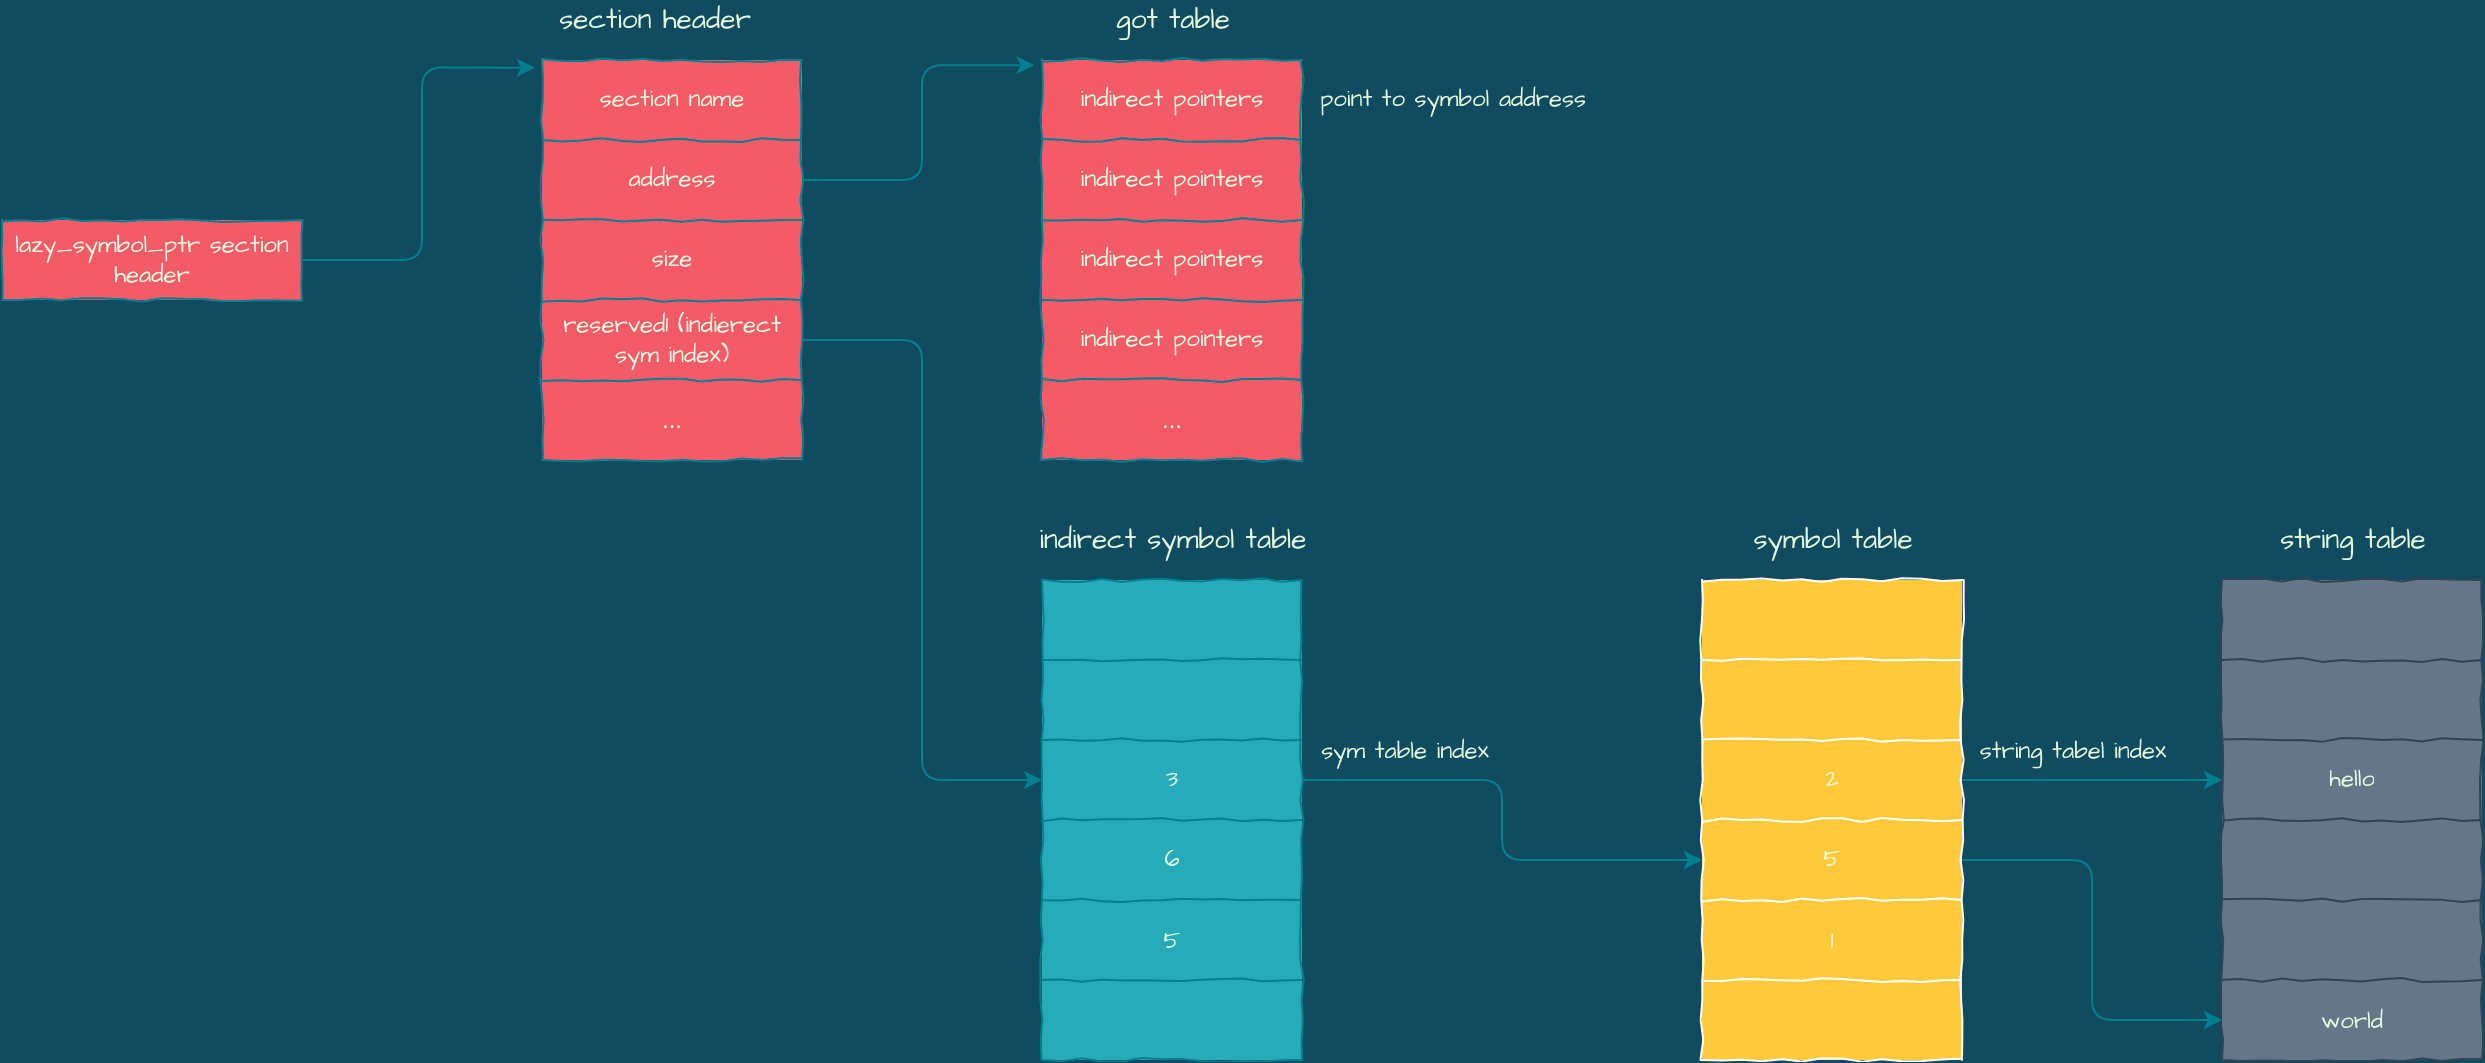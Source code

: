 <mxfile version="14.2.4" type="github" pages="6">
  <diagram id="kLP2BdOTn0ogQ7rsq4Yj" name="Page-1">
    <mxGraphModel dx="670" dy="321" grid="1" gridSize="10" guides="1" tooltips="1" connect="1" arrows="1" fold="1" page="0" pageScale="1" pageWidth="827" pageHeight="1169" background="#114B5F" math="0" shadow="0">
      <root>
        <mxCell id="0" />
        <mxCell id="1" parent="0" />
        <mxCell id="-UatHA5KakM4pJW2Op0z-43" style="edgeStyle=orthogonalEdgeStyle;curved=0;rounded=1;sketch=0;orthogonalLoop=1;jettySize=auto;html=1;exitX=1;exitY=0.5;exitDx=0;exitDy=0;entryX=0;entryY=0.5;entryDx=0;entryDy=0;strokeColor=#028090;fillColor=#F45B69;fontFamily=Architects Daughter;fontSource=https%3A%2F%2Ffonts.googleapis.com%2Fcss%3Ffamily%3DArchitects%2BDaughter;fontColor=#E4FDE1;" parent="1" source="-UatHA5KakM4pJW2Op0z-6" target="-UatHA5KakM4pJW2Op0z-36" edge="1">
          <mxGeometry relative="1" as="geometry" />
        </mxCell>
        <mxCell id="2Gsh4tW_Gu2w8K7v1lou-142" value="" style="shape=table;html=1;whiteSpace=wrap;startSize=0;container=1;collapsible=0;childLayout=tableLayout;comic=1;fillColor=#F45B69;strokeColor=#028090;fontColor=#E4FDE1;fontFamily=Architects Daughter;fontSource=https%3A%2F%2Ffonts.googleapis.com%2Fcss%3Ffamily%3DArchitects%2BDaughter;" parent="1" vertex="1">
          <mxGeometry x="100" y="140" width="150" height="40" as="geometry" />
        </mxCell>
        <mxCell id="2Gsh4tW_Gu2w8K7v1lou-143" value="" style="shape=partialRectangle;html=1;whiteSpace=wrap;collapsible=0;dropTarget=0;pointerEvents=0;fillColor=none;top=0;left=0;bottom=0;right=0;points=[[0,0.5],[1,0.5]];portConstraint=eastwest;strokeColor=#028090;fontColor=#E4FDE1;" parent="2Gsh4tW_Gu2w8K7v1lou-142" vertex="1">
          <mxGeometry width="150" height="40" as="geometry" />
        </mxCell>
        <mxCell id="2Gsh4tW_Gu2w8K7v1lou-144" value="lazy_symbol_ptr section header" style="shape=partialRectangle;html=1;whiteSpace=wrap;connectable=0;overflow=hidden;fillColor=none;top=0;left=0;bottom=0;right=0;strokeColor=#028090;fontColor=#E4FDE1;fontFamily=Architects Daughter;fontSource=https%3A%2F%2Ffonts.googleapis.com%2Fcss%3Ffamily%3DArchitects%2BDaughter;" parent="2Gsh4tW_Gu2w8K7v1lou-143" vertex="1">
          <mxGeometry width="150" height="40" as="geometry" />
        </mxCell>
        <mxCell id="-UatHA5KakM4pJW2Op0z-1" value="" style="shape=table;html=1;whiteSpace=wrap;startSize=0;container=1;collapsible=0;childLayout=tableLayout;fillColor=#F45B69;strokeColor=#028090;fontColor=#E4FDE1;comic=1;" parent="1" vertex="1">
          <mxGeometry x="370" y="60" width="130" height="200" as="geometry" />
        </mxCell>
        <mxCell id="-UatHA5KakM4pJW2Op0z-12" style="shape=partialRectangle;html=1;whiteSpace=wrap;collapsible=0;dropTarget=0;pointerEvents=0;fillColor=none;top=0;left=0;bottom=0;right=0;points=[[0,0.5],[1,0.5]];portConstraint=eastwest;strokeColor=#028090;fontColor=#E4FDE1;" parent="-UatHA5KakM4pJW2Op0z-1" vertex="1">
          <mxGeometry width="130" height="40" as="geometry" />
        </mxCell>
        <mxCell id="-UatHA5KakM4pJW2Op0z-13" value="section name" style="shape=partialRectangle;html=1;whiteSpace=wrap;connectable=0;overflow=hidden;fillColor=none;top=0;left=0;bottom=0;right=0;strokeColor=#028090;fontColor=#E4FDE1;fontFamily=Architects Daughter;fontSource=https%3A%2F%2Ffonts.googleapis.com%2Fcss%3Ffamily%3DArchitects%2BDaughter;" parent="-UatHA5KakM4pJW2Op0z-12" vertex="1">
          <mxGeometry width="130" height="40" as="geometry" />
        </mxCell>
        <mxCell id="-UatHA5KakM4pJW2Op0z-2" value="" style="shape=partialRectangle;html=1;whiteSpace=wrap;collapsible=0;dropTarget=0;pointerEvents=0;fillColor=none;top=0;left=0;bottom=0;right=0;points=[[0,0.5],[1,0.5]];portConstraint=eastwest;strokeColor=#028090;fontColor=#E4FDE1;" parent="-UatHA5KakM4pJW2Op0z-1" vertex="1">
          <mxGeometry y="40" width="130" height="40" as="geometry" />
        </mxCell>
        <mxCell id="-UatHA5KakM4pJW2Op0z-3" value="address" style="shape=partialRectangle;html=1;whiteSpace=wrap;connectable=0;overflow=hidden;fillColor=none;top=0;left=0;bottom=0;right=0;strokeColor=#028090;fontColor=#E4FDE1;fontFamily=Architects Daughter;fontSource=https%3A%2F%2Ffonts.googleapis.com%2Fcss%3Ffamily%3DArchitects%2BDaughter;" parent="-UatHA5KakM4pJW2Op0z-2" vertex="1">
          <mxGeometry width="130" height="40" as="geometry" />
        </mxCell>
        <mxCell id="-UatHA5KakM4pJW2Op0z-4" value="" style="shape=partialRectangle;html=1;whiteSpace=wrap;collapsible=0;dropTarget=0;pointerEvents=0;fillColor=none;top=0;left=0;bottom=0;right=0;points=[[0,0.5],[1,0.5]];portConstraint=eastwest;strokeColor=#028090;fontColor=#E4FDE1;" parent="-UatHA5KakM4pJW2Op0z-1" vertex="1">
          <mxGeometry y="80" width="130" height="40" as="geometry" />
        </mxCell>
        <mxCell id="-UatHA5KakM4pJW2Op0z-5" value="size" style="shape=partialRectangle;html=1;whiteSpace=wrap;connectable=0;overflow=hidden;fillColor=none;top=0;left=0;bottom=0;right=0;strokeColor=#028090;fontColor=#E4FDE1;fontFamily=Architects Daughter;fontSource=https%3A%2F%2Ffonts.googleapis.com%2Fcss%3Ffamily%3DArchitects%2BDaughter;" parent="-UatHA5KakM4pJW2Op0z-4" vertex="1">
          <mxGeometry width="130" height="40" as="geometry" />
        </mxCell>
        <mxCell id="-UatHA5KakM4pJW2Op0z-6" value="" style="shape=partialRectangle;html=1;whiteSpace=wrap;collapsible=0;dropTarget=0;pointerEvents=0;fillColor=none;top=0;left=0;bottom=0;right=0;points=[[0,0.5],[1,0.5]];portConstraint=eastwest;strokeColor=#028090;fontColor=#E4FDE1;" parent="-UatHA5KakM4pJW2Op0z-1" vertex="1">
          <mxGeometry y="120" width="130" height="40" as="geometry" />
        </mxCell>
        <mxCell id="-UatHA5KakM4pJW2Op0z-7" value="reserved1 (indierect sym index)" style="shape=partialRectangle;html=1;whiteSpace=wrap;connectable=0;overflow=hidden;fillColor=none;top=0;left=0;bottom=0;right=0;strokeColor=#028090;fontColor=#E4FDE1;fontFamily=Architects Daughter;fontSource=https%3A%2F%2Ffonts.googleapis.com%2Fcss%3Ffamily%3DArchitects%2BDaughter;" parent="-UatHA5KakM4pJW2Op0z-6" vertex="1">
          <mxGeometry width="130" height="40" as="geometry" />
        </mxCell>
        <mxCell id="-UatHA5KakM4pJW2Op0z-8" value="" style="shape=partialRectangle;html=1;whiteSpace=wrap;collapsible=0;dropTarget=0;pointerEvents=0;fillColor=none;top=0;left=0;bottom=0;right=0;points=[[0,0.5],[1,0.5]];portConstraint=eastwest;strokeColor=#028090;fontColor=#E4FDE1;" parent="-UatHA5KakM4pJW2Op0z-1" vertex="1">
          <mxGeometry y="160" width="130" height="40" as="geometry" />
        </mxCell>
        <mxCell id="-UatHA5KakM4pJW2Op0z-9" value="..." style="shape=partialRectangle;html=1;whiteSpace=wrap;connectable=0;overflow=hidden;fillColor=none;top=0;left=0;bottom=0;right=0;strokeColor=#028090;fontColor=#E4FDE1;" parent="-UatHA5KakM4pJW2Op0z-8" vertex="1">
          <mxGeometry width="130" height="40" as="geometry" />
        </mxCell>
        <mxCell id="-UatHA5KakM4pJW2Op0z-14" style="edgeStyle=orthogonalEdgeStyle;curved=0;rounded=1;sketch=0;orthogonalLoop=1;jettySize=auto;html=1;exitX=1;exitY=0.5;exitDx=0;exitDy=0;entryX=-0.027;entryY=0.096;entryDx=0;entryDy=0;strokeColor=#028090;fillColor=#F45B69;fontFamily=Architects Daughter;fontSource=https%3A%2F%2Ffonts.googleapis.com%2Fcss%3Ffamily%3DArchitects%2BDaughter;fontColor=#E4FDE1;entryPerimeter=0;" parent="1" source="2Gsh4tW_Gu2w8K7v1lou-143" target="-UatHA5KakM4pJW2Op0z-12" edge="1">
          <mxGeometry relative="1" as="geometry" />
        </mxCell>
        <mxCell id="-UatHA5KakM4pJW2Op0z-15" value="section header" style="text;html=1;align=center;verticalAlign=middle;resizable=0;points=[];autosize=1;fontFamily=Architects Daughter;fontColor=#E4FDE1;fontSize=14;" parent="1" vertex="1">
          <mxGeometry x="371" y="30" width="110" height="20" as="geometry" />
        </mxCell>
        <mxCell id="-UatHA5KakM4pJW2Op0z-18" value="" style="shape=table;html=1;whiteSpace=wrap;startSize=0;container=1;collapsible=0;childLayout=tableLayout;fillColor=#F45B69;strokeColor=#028090;fontColor=#E4FDE1;comic=1;" parent="1" vertex="1">
          <mxGeometry x="620" y="60" width="130" height="200" as="geometry" />
        </mxCell>
        <mxCell id="-UatHA5KakM4pJW2Op0z-19" style="shape=partialRectangle;html=1;whiteSpace=wrap;collapsible=0;dropTarget=0;pointerEvents=0;fillColor=none;top=0;left=0;bottom=0;right=0;points=[[0,0.5],[1,0.5]];portConstraint=eastwest;strokeColor=#028090;fontColor=#E4FDE1;" parent="-UatHA5KakM4pJW2Op0z-18" vertex="1">
          <mxGeometry width="130" height="40" as="geometry" />
        </mxCell>
        <mxCell id="-UatHA5KakM4pJW2Op0z-20" value="indirect pointers" style="shape=partialRectangle;html=1;whiteSpace=wrap;connectable=0;overflow=hidden;fillColor=none;top=0;left=0;bottom=0;right=0;strokeColor=#028090;fontColor=#E4FDE1;fontFamily=Architects Daughter;fontSource=https%3A%2F%2Ffonts.googleapis.com%2Fcss%3Ffamily%3DArchitects%2BDaughter;" parent="-UatHA5KakM4pJW2Op0z-19" vertex="1">
          <mxGeometry width="130" height="40" as="geometry" />
        </mxCell>
        <mxCell id="-UatHA5KakM4pJW2Op0z-21" value="" style="shape=partialRectangle;html=1;whiteSpace=wrap;collapsible=0;dropTarget=0;pointerEvents=0;fillColor=none;top=0;left=0;bottom=0;right=0;points=[[0,0.5],[1,0.5]];portConstraint=eastwest;strokeColor=#028090;fontColor=#E4FDE1;" parent="-UatHA5KakM4pJW2Op0z-18" vertex="1">
          <mxGeometry y="40" width="130" height="40" as="geometry" />
        </mxCell>
        <mxCell id="-UatHA5KakM4pJW2Op0z-22" value="indirect pointers" style="shape=partialRectangle;html=1;whiteSpace=wrap;connectable=0;overflow=hidden;fillColor=none;top=0;left=0;bottom=0;right=0;strokeColor=#028090;fontColor=#E4FDE1;fontFamily=Architects Daughter;fontSource=https%3A%2F%2Ffonts.googleapis.com%2Fcss%3Ffamily%3DArchitects%2BDaughter;" parent="-UatHA5KakM4pJW2Op0z-21" vertex="1">
          <mxGeometry width="130" height="40" as="geometry" />
        </mxCell>
        <mxCell id="-UatHA5KakM4pJW2Op0z-23" value="" style="shape=partialRectangle;html=1;whiteSpace=wrap;collapsible=0;dropTarget=0;pointerEvents=0;fillColor=none;top=0;left=0;bottom=0;right=0;points=[[0,0.5],[1,0.5]];portConstraint=eastwest;strokeColor=#028090;fontColor=#E4FDE1;" parent="-UatHA5KakM4pJW2Op0z-18" vertex="1">
          <mxGeometry y="80" width="130" height="40" as="geometry" />
        </mxCell>
        <mxCell id="-UatHA5KakM4pJW2Op0z-24" value="indirect pointers" style="shape=partialRectangle;html=1;whiteSpace=wrap;connectable=0;overflow=hidden;fillColor=none;top=0;left=0;bottom=0;right=0;strokeColor=#028090;fontColor=#E4FDE1;fontFamily=Architects Daughter;fontSource=https%3A%2F%2Ffonts.googleapis.com%2Fcss%3Ffamily%3DArchitects%2BDaughter;" parent="-UatHA5KakM4pJW2Op0z-23" vertex="1">
          <mxGeometry width="130" height="40" as="geometry" />
        </mxCell>
        <mxCell id="-UatHA5KakM4pJW2Op0z-25" value="" style="shape=partialRectangle;html=1;whiteSpace=wrap;collapsible=0;dropTarget=0;pointerEvents=0;fillColor=none;top=0;left=0;bottom=0;right=0;points=[[0,0.5],[1,0.5]];portConstraint=eastwest;strokeColor=#028090;fontColor=#E4FDE1;" parent="-UatHA5KakM4pJW2Op0z-18" vertex="1">
          <mxGeometry y="120" width="130" height="40" as="geometry" />
        </mxCell>
        <mxCell id="-UatHA5KakM4pJW2Op0z-26" value="indirect pointers" style="shape=partialRectangle;html=1;whiteSpace=wrap;connectable=0;overflow=hidden;fillColor=none;top=0;left=0;bottom=0;right=0;strokeColor=#028090;fontColor=#E4FDE1;fontFamily=Architects Daughter;fontSource=https%3A%2F%2Ffonts.googleapis.com%2Fcss%3Ffamily%3DArchitects%2BDaughter;" parent="-UatHA5KakM4pJW2Op0z-25" vertex="1">
          <mxGeometry width="130" height="40" as="geometry" />
        </mxCell>
        <mxCell id="-UatHA5KakM4pJW2Op0z-27" value="" style="shape=partialRectangle;html=1;whiteSpace=wrap;collapsible=0;dropTarget=0;pointerEvents=0;fillColor=none;top=0;left=0;bottom=0;right=0;points=[[0,0.5],[1,0.5]];portConstraint=eastwest;strokeColor=#028090;fontColor=#E4FDE1;" parent="-UatHA5KakM4pJW2Op0z-18" vertex="1">
          <mxGeometry y="160" width="130" height="40" as="geometry" />
        </mxCell>
        <mxCell id="-UatHA5KakM4pJW2Op0z-28" value="..." style="shape=partialRectangle;html=1;whiteSpace=wrap;connectable=0;overflow=hidden;fillColor=none;top=0;left=0;bottom=0;right=0;strokeColor=#028090;fontColor=#E4FDE1;" parent="-UatHA5KakM4pJW2Op0z-27" vertex="1">
          <mxGeometry width="130" height="40" as="geometry" />
        </mxCell>
        <mxCell id="-UatHA5KakM4pJW2Op0z-29" value="got table" style="text;html=1;align=center;verticalAlign=middle;resizable=0;points=[];autosize=1;fontFamily=Architects Daughter;fontColor=#E4FDE1;fontSize=14;" parent="1" vertex="1">
          <mxGeometry x="650" y="30" width="70" height="20" as="geometry" />
        </mxCell>
        <mxCell id="-UatHA5KakM4pJW2Op0z-30" style="edgeStyle=orthogonalEdgeStyle;curved=0;rounded=1;sketch=0;orthogonalLoop=1;jettySize=auto;html=1;exitX=1;exitY=0.5;exitDx=0;exitDy=0;entryX=-0.029;entryY=0.064;entryDx=0;entryDy=0;entryPerimeter=0;strokeColor=#028090;fillColor=#F45B69;fontFamily=Architects Daughter;fontSource=https%3A%2F%2Ffonts.googleapis.com%2Fcss%3Ffamily%3DArchitects%2BDaughter;fontColor=#E4FDE1;" parent="1" source="-UatHA5KakM4pJW2Op0z-2" target="-UatHA5KakM4pJW2Op0z-19" edge="1">
          <mxGeometry relative="1" as="geometry" />
        </mxCell>
        <mxCell id="-UatHA5KakM4pJW2Op0z-31" value="" style="shape=table;html=1;whiteSpace=wrap;startSize=0;container=1;collapsible=0;childLayout=tableLayout;strokeColor=#028090;fontColor=#E4FDE1;comic=1;fillColor=#28ABB9;" parent="1" vertex="1">
          <mxGeometry x="620" y="320" width="130" height="240" as="geometry" />
        </mxCell>
        <mxCell id="-UatHA5KakM4pJW2Op0z-32" style="shape=partialRectangle;html=1;whiteSpace=wrap;collapsible=0;dropTarget=0;pointerEvents=0;fillColor=none;top=0;left=0;bottom=0;right=0;points=[[0,0.5],[1,0.5]];portConstraint=eastwest;strokeColor=#028090;fontColor=#E4FDE1;" parent="-UatHA5KakM4pJW2Op0z-31" vertex="1">
          <mxGeometry width="130" height="40" as="geometry" />
        </mxCell>
        <mxCell id="-UatHA5KakM4pJW2Op0z-33" value="" style="shape=partialRectangle;html=1;whiteSpace=wrap;connectable=0;overflow=hidden;fillColor=none;top=0;left=0;bottom=0;right=0;strokeColor=#028090;fontColor=#E4FDE1;fontFamily=Architects Daughter;fontSource=https%3A%2F%2Ffonts.googleapis.com%2Fcss%3Ffamily%3DArchitects%2BDaughter;" parent="-UatHA5KakM4pJW2Op0z-32" vertex="1">
          <mxGeometry width="130" height="40" as="geometry" />
        </mxCell>
        <mxCell id="-UatHA5KakM4pJW2Op0z-34" value="" style="shape=partialRectangle;html=1;whiteSpace=wrap;collapsible=0;dropTarget=0;pointerEvents=0;fillColor=none;top=0;left=0;bottom=0;right=0;points=[[0,0.5],[1,0.5]];portConstraint=eastwest;strokeColor=#028090;fontColor=#E4FDE1;" parent="-UatHA5KakM4pJW2Op0z-31" vertex="1">
          <mxGeometry y="40" width="130" height="40" as="geometry" />
        </mxCell>
        <mxCell id="-UatHA5KakM4pJW2Op0z-35" value="" style="shape=partialRectangle;html=1;whiteSpace=wrap;connectable=0;overflow=hidden;fillColor=none;top=0;left=0;bottom=0;right=0;strokeColor=#028090;fontColor=#E4FDE1;fontFamily=Architects Daughter;fontSource=https%3A%2F%2Ffonts.googleapis.com%2Fcss%3Ffamily%3DArchitects%2BDaughter;" parent="-UatHA5KakM4pJW2Op0z-34" vertex="1">
          <mxGeometry width="130" height="40" as="geometry" />
        </mxCell>
        <mxCell id="-UatHA5KakM4pJW2Op0z-36" value="" style="shape=partialRectangle;html=1;whiteSpace=wrap;collapsible=0;dropTarget=0;pointerEvents=0;fillColor=none;top=0;left=0;bottom=0;right=0;points=[[0,0.5],[1,0.5]];portConstraint=eastwest;strokeColor=#028090;fontColor=#E4FDE1;" parent="-UatHA5KakM4pJW2Op0z-31" vertex="1">
          <mxGeometry y="80" width="130" height="40" as="geometry" />
        </mxCell>
        <mxCell id="-UatHA5KakM4pJW2Op0z-37" value="3" style="shape=partialRectangle;html=1;whiteSpace=wrap;connectable=0;overflow=hidden;fillColor=none;top=0;left=0;bottom=0;right=0;strokeColor=#028090;fontColor=#E4FDE1;fontFamily=Architects Daughter;fontSource=https%3A%2F%2Ffonts.googleapis.com%2Fcss%3Ffamily%3DArchitects%2BDaughter;" parent="-UatHA5KakM4pJW2Op0z-36" vertex="1">
          <mxGeometry width="130" height="40" as="geometry" />
        </mxCell>
        <mxCell id="-UatHA5KakM4pJW2Op0z-38" value="" style="shape=partialRectangle;html=1;whiteSpace=wrap;collapsible=0;dropTarget=0;pointerEvents=0;fillColor=none;top=0;left=0;bottom=0;right=0;points=[[0,0.5],[1,0.5]];portConstraint=eastwest;strokeColor=#028090;fontColor=#E4FDE1;" parent="-UatHA5KakM4pJW2Op0z-31" vertex="1">
          <mxGeometry y="120" width="130" height="40" as="geometry" />
        </mxCell>
        <mxCell id="-UatHA5KakM4pJW2Op0z-39" value="6" style="shape=partialRectangle;html=1;whiteSpace=wrap;connectable=0;overflow=hidden;fillColor=none;top=0;left=0;bottom=0;right=0;strokeColor=#028090;fontColor=#E4FDE1;fontFamily=Architects Daughter;fontSource=https%3A%2F%2Ffonts.googleapis.com%2Fcss%3Ffamily%3DArchitects%2BDaughter;" parent="-UatHA5KakM4pJW2Op0z-38" vertex="1">
          <mxGeometry width="130" height="40" as="geometry" />
        </mxCell>
        <mxCell id="-UatHA5KakM4pJW2Op0z-40" value="" style="shape=partialRectangle;html=1;whiteSpace=wrap;collapsible=0;dropTarget=0;pointerEvents=0;fillColor=none;top=0;left=0;bottom=0;right=0;points=[[0,0.5],[1,0.5]];portConstraint=eastwest;strokeColor=#028090;fontColor=#E4FDE1;" parent="-UatHA5KakM4pJW2Op0z-31" vertex="1">
          <mxGeometry y="160" width="130" height="40" as="geometry" />
        </mxCell>
        <mxCell id="-UatHA5KakM4pJW2Op0z-41" value="&lt;font face=&quot;Architects Daughter&quot; data-font-src=&quot;https://fonts.googleapis.com/css?family=Architects+Daughter&quot;&gt;5&lt;/font&gt;" style="shape=partialRectangle;html=1;whiteSpace=wrap;connectable=0;overflow=hidden;fillColor=none;top=0;left=0;bottom=0;right=0;strokeColor=#028090;fontColor=#E4FDE1;" parent="-UatHA5KakM4pJW2Op0z-40" vertex="1">
          <mxGeometry width="130" height="40" as="geometry" />
        </mxCell>
        <mxCell id="-UatHA5KakM4pJW2Op0z-45" style="shape=partialRectangle;html=1;whiteSpace=wrap;collapsible=0;dropTarget=0;pointerEvents=0;fillColor=none;top=0;left=0;bottom=0;right=0;points=[[0,0.5],[1,0.5]];portConstraint=eastwest;strokeColor=#028090;fontColor=#E4FDE1;" parent="-UatHA5KakM4pJW2Op0z-31" vertex="1">
          <mxGeometry y="200" width="130" height="40" as="geometry" />
        </mxCell>
        <mxCell id="-UatHA5KakM4pJW2Op0z-46" style="shape=partialRectangle;html=1;whiteSpace=wrap;connectable=0;overflow=hidden;fillColor=none;top=0;left=0;bottom=0;right=0;strokeColor=#028090;fontColor=#E4FDE1;" parent="-UatHA5KakM4pJW2Op0z-45" vertex="1">
          <mxGeometry width="130" height="40" as="geometry" />
        </mxCell>
        <mxCell id="-UatHA5KakM4pJW2Op0z-42" value="indirect symbol table" style="text;html=1;align=center;verticalAlign=middle;resizable=0;points=[];autosize=1;fontFamily=Architects Daughter;fontColor=#E4FDE1;fontSize=14;" parent="1" vertex="1">
          <mxGeometry x="610" y="290" width="150" height="20" as="geometry" />
        </mxCell>
        <mxCell id="-UatHA5KakM4pJW2Op0z-44" value="sym table index" style="text;html=1;align=center;verticalAlign=middle;resizable=0;points=[];autosize=1;fontFamily=Architects Daughter;fontColor=#E4FDE1;" parent="1" vertex="1">
          <mxGeometry x="751" y="396" width="100" height="20" as="geometry" />
        </mxCell>
        <mxCell id="-UatHA5KakM4pJW2Op0z-47" value="" style="shape=table;html=1;whiteSpace=wrap;startSize=0;container=1;collapsible=0;childLayout=tableLayout;fontColor=#E4FDE1;comic=1;fillColor=#FFC93C;strokeColor=#FFFFFF;" parent="1" vertex="1">
          <mxGeometry x="950" y="320" width="130" height="240" as="geometry" />
        </mxCell>
        <mxCell id="-UatHA5KakM4pJW2Op0z-48" style="shape=partialRectangle;html=1;whiteSpace=wrap;collapsible=0;dropTarget=0;pointerEvents=0;fillColor=none;top=0;left=0;bottom=0;right=0;points=[[0,0.5],[1,0.5]];portConstraint=eastwest;strokeColor=#028090;fontColor=#E4FDE1;" parent="-UatHA5KakM4pJW2Op0z-47" vertex="1">
          <mxGeometry width="130" height="40" as="geometry" />
        </mxCell>
        <mxCell id="-UatHA5KakM4pJW2Op0z-49" value="" style="shape=partialRectangle;html=1;whiteSpace=wrap;connectable=0;overflow=hidden;fillColor=none;top=0;left=0;bottom=0;right=0;strokeColor=#028090;fontColor=#E4FDE1;fontFamily=Architects Daughter;fontSource=https%3A%2F%2Ffonts.googleapis.com%2Fcss%3Ffamily%3DArchitects%2BDaughter;" parent="-UatHA5KakM4pJW2Op0z-48" vertex="1">
          <mxGeometry width="130" height="40" as="geometry" />
        </mxCell>
        <mxCell id="-UatHA5KakM4pJW2Op0z-50" value="" style="shape=partialRectangle;html=1;whiteSpace=wrap;collapsible=0;dropTarget=0;pointerEvents=0;fillColor=none;top=0;left=0;bottom=0;right=0;points=[[0,0.5],[1,0.5]];portConstraint=eastwest;strokeColor=#028090;fontColor=#E4FDE1;" parent="-UatHA5KakM4pJW2Op0z-47" vertex="1">
          <mxGeometry y="40" width="130" height="40" as="geometry" />
        </mxCell>
        <mxCell id="-UatHA5KakM4pJW2Op0z-51" value="" style="shape=partialRectangle;html=1;whiteSpace=wrap;connectable=0;overflow=hidden;fillColor=none;top=0;left=0;bottom=0;right=0;strokeColor=#028090;fontColor=#E4FDE1;fontFamily=Architects Daughter;fontSource=https%3A%2F%2Ffonts.googleapis.com%2Fcss%3Ffamily%3DArchitects%2BDaughter;" parent="-UatHA5KakM4pJW2Op0z-50" vertex="1">
          <mxGeometry width="130" height="40" as="geometry" />
        </mxCell>
        <mxCell id="-UatHA5KakM4pJW2Op0z-52" value="" style="shape=partialRectangle;html=1;whiteSpace=wrap;collapsible=0;dropTarget=0;pointerEvents=0;fillColor=none;top=0;left=0;bottom=0;right=0;points=[[0,0.5],[1,0.5]];portConstraint=eastwest;strokeColor=#028090;fontColor=#E4FDE1;" parent="-UatHA5KakM4pJW2Op0z-47" vertex="1">
          <mxGeometry y="80" width="130" height="40" as="geometry" />
        </mxCell>
        <mxCell id="-UatHA5KakM4pJW2Op0z-53" value="2" style="shape=partialRectangle;html=1;whiteSpace=wrap;connectable=0;overflow=hidden;fillColor=none;top=0;left=0;bottom=0;right=0;strokeColor=#028090;fontColor=#E4FDE1;fontFamily=Architects Daughter;fontSource=https%3A%2F%2Ffonts.googleapis.com%2Fcss%3Ffamily%3DArchitects%2BDaughter;" parent="-UatHA5KakM4pJW2Op0z-52" vertex="1">
          <mxGeometry width="130" height="40" as="geometry" />
        </mxCell>
        <mxCell id="-UatHA5KakM4pJW2Op0z-54" value="" style="shape=partialRectangle;html=1;whiteSpace=wrap;collapsible=0;dropTarget=0;pointerEvents=0;fillColor=none;top=0;left=0;bottom=0;right=0;points=[[0,0.5],[1,0.5]];portConstraint=eastwest;strokeColor=#028090;fontColor=#E4FDE1;" parent="-UatHA5KakM4pJW2Op0z-47" vertex="1">
          <mxGeometry y="120" width="130" height="40" as="geometry" />
        </mxCell>
        <mxCell id="-UatHA5KakM4pJW2Op0z-55" value="5" style="shape=partialRectangle;html=1;whiteSpace=wrap;connectable=0;overflow=hidden;fillColor=none;top=0;left=0;bottom=0;right=0;strokeColor=#028090;fontColor=#E4FDE1;fontFamily=Architects Daughter;fontSource=https%3A%2F%2Ffonts.googleapis.com%2Fcss%3Ffamily%3DArchitects%2BDaughter;" parent="-UatHA5KakM4pJW2Op0z-54" vertex="1">
          <mxGeometry width="130" height="40" as="geometry" />
        </mxCell>
        <mxCell id="-UatHA5KakM4pJW2Op0z-56" value="" style="shape=partialRectangle;html=1;whiteSpace=wrap;collapsible=0;dropTarget=0;pointerEvents=0;fillColor=none;top=0;left=0;bottom=0;right=0;points=[[0,0.5],[1,0.5]];portConstraint=eastwest;strokeColor=#028090;fontColor=#E4FDE1;" parent="-UatHA5KakM4pJW2Op0z-47" vertex="1">
          <mxGeometry y="160" width="130" height="40" as="geometry" />
        </mxCell>
        <mxCell id="-UatHA5KakM4pJW2Op0z-57" value="&lt;font face=&quot;Architects Daughter&quot; data-font-src=&quot;https://fonts.googleapis.com/css?family=Architects+Daughter&quot;&gt;1&lt;/font&gt;" style="shape=partialRectangle;html=1;whiteSpace=wrap;connectable=0;overflow=hidden;fillColor=none;top=0;left=0;bottom=0;right=0;strokeColor=#028090;fontColor=#E4FDE1;" parent="-UatHA5KakM4pJW2Op0z-56" vertex="1">
          <mxGeometry width="130" height="40" as="geometry" />
        </mxCell>
        <mxCell id="-UatHA5KakM4pJW2Op0z-58" style="shape=partialRectangle;html=1;whiteSpace=wrap;collapsible=0;dropTarget=0;pointerEvents=0;fillColor=none;top=0;left=0;bottom=0;right=0;points=[[0,0.5],[1,0.5]];portConstraint=eastwest;strokeColor=#028090;fontColor=#E4FDE1;" parent="-UatHA5KakM4pJW2Op0z-47" vertex="1">
          <mxGeometry y="200" width="130" height="40" as="geometry" />
        </mxCell>
        <mxCell id="-UatHA5KakM4pJW2Op0z-59" style="shape=partialRectangle;html=1;whiteSpace=wrap;connectable=0;overflow=hidden;fillColor=none;top=0;left=0;bottom=0;right=0;strokeColor=#028090;fontColor=#E4FDE1;" parent="-UatHA5KakM4pJW2Op0z-58" vertex="1">
          <mxGeometry width="130" height="40" as="geometry" />
        </mxCell>
        <mxCell id="-UatHA5KakM4pJW2Op0z-60" value="symbol table" style="text;html=1;align=center;verticalAlign=middle;resizable=0;points=[];autosize=1;fontFamily=Architects Daughter;fontColor=#E4FDE1;fontSize=14;" parent="1" vertex="1">
          <mxGeometry x="965" y="290" width="100" height="20" as="geometry" />
        </mxCell>
        <mxCell id="-UatHA5KakM4pJW2Op0z-61" style="edgeStyle=orthogonalEdgeStyle;curved=0;rounded=1;sketch=0;orthogonalLoop=1;jettySize=auto;html=1;exitX=1;exitY=0.5;exitDx=0;exitDy=0;entryX=0;entryY=0.5;entryDx=0;entryDy=0;strokeColor=#028090;fillColor=#F45B69;fontFamily=Architects Daughter;fontSource=https%3A%2F%2Ffonts.googleapis.com%2Fcss%3Ffamily%3DArchitects%2BDaughter;fontColor=#E4FDE1;" parent="1" source="-UatHA5KakM4pJW2Op0z-36" target="-UatHA5KakM4pJW2Op0z-54" edge="1">
          <mxGeometry relative="1" as="geometry" />
        </mxCell>
        <mxCell id="-UatHA5KakM4pJW2Op0z-62" value="" style="shape=table;html=1;whiteSpace=wrap;startSize=0;container=1;collapsible=0;childLayout=tableLayout;comic=1;strokeColor=#314354;fillColor=#647687;fontColor=#ffffff;" parent="1" vertex="1">
          <mxGeometry x="1210" y="320" width="130" height="240" as="geometry" />
        </mxCell>
        <mxCell id="-UatHA5KakM4pJW2Op0z-63" style="shape=partialRectangle;html=1;whiteSpace=wrap;collapsible=0;dropTarget=0;pointerEvents=0;fillColor=none;top=0;left=0;bottom=0;right=0;points=[[0,0.5],[1,0.5]];portConstraint=eastwest;strokeColor=#028090;fontColor=#E4FDE1;" parent="-UatHA5KakM4pJW2Op0z-62" vertex="1">
          <mxGeometry width="130" height="40" as="geometry" />
        </mxCell>
        <mxCell id="-UatHA5KakM4pJW2Op0z-64" value="" style="shape=partialRectangle;html=1;whiteSpace=wrap;connectable=0;overflow=hidden;fillColor=none;top=0;left=0;bottom=0;right=0;strokeColor=#028090;fontColor=#E4FDE1;fontFamily=Architects Daughter;fontSource=https%3A%2F%2Ffonts.googleapis.com%2Fcss%3Ffamily%3DArchitects%2BDaughter;" parent="-UatHA5KakM4pJW2Op0z-63" vertex="1">
          <mxGeometry width="130" height="40" as="geometry" />
        </mxCell>
        <mxCell id="-UatHA5KakM4pJW2Op0z-65" value="" style="shape=partialRectangle;html=1;whiteSpace=wrap;collapsible=0;dropTarget=0;pointerEvents=0;fillColor=none;top=0;left=0;bottom=0;right=0;points=[[0,0.5],[1,0.5]];portConstraint=eastwest;strokeColor=#028090;fontColor=#E4FDE1;" parent="-UatHA5KakM4pJW2Op0z-62" vertex="1">
          <mxGeometry y="40" width="130" height="40" as="geometry" />
        </mxCell>
        <mxCell id="-UatHA5KakM4pJW2Op0z-66" value="" style="shape=partialRectangle;html=1;whiteSpace=wrap;connectable=0;overflow=hidden;fillColor=none;top=0;left=0;bottom=0;right=0;strokeColor=#028090;fontColor=#E4FDE1;fontFamily=Architects Daughter;fontSource=https%3A%2F%2Ffonts.googleapis.com%2Fcss%3Ffamily%3DArchitects%2BDaughter;" parent="-UatHA5KakM4pJW2Op0z-65" vertex="1">
          <mxGeometry width="130" height="40" as="geometry" />
        </mxCell>
        <mxCell id="-UatHA5KakM4pJW2Op0z-67" value="" style="shape=partialRectangle;html=1;whiteSpace=wrap;collapsible=0;dropTarget=0;pointerEvents=0;fillColor=none;top=0;left=0;bottom=0;right=0;points=[[0,0.5],[1,0.5]];portConstraint=eastwest;strokeColor=#028090;fontColor=#E4FDE1;" parent="-UatHA5KakM4pJW2Op0z-62" vertex="1">
          <mxGeometry y="80" width="130" height="40" as="geometry" />
        </mxCell>
        <mxCell id="-UatHA5KakM4pJW2Op0z-68" value="hello" style="shape=partialRectangle;html=1;whiteSpace=wrap;connectable=0;overflow=hidden;fillColor=none;top=0;left=0;bottom=0;right=0;strokeColor=#028090;fontColor=#E4FDE1;fontFamily=Architects Daughter;fontSource=https%3A%2F%2Ffonts.googleapis.com%2Fcss%3Ffamily%3DArchitects%2BDaughter;" parent="-UatHA5KakM4pJW2Op0z-67" vertex="1">
          <mxGeometry width="130" height="40" as="geometry" />
        </mxCell>
        <mxCell id="-UatHA5KakM4pJW2Op0z-69" value="" style="shape=partialRectangle;html=1;whiteSpace=wrap;collapsible=0;dropTarget=0;pointerEvents=0;fillColor=none;top=0;left=0;bottom=0;right=0;points=[[0,0.5],[1,0.5]];portConstraint=eastwest;strokeColor=#028090;fontColor=#E4FDE1;" parent="-UatHA5KakM4pJW2Op0z-62" vertex="1">
          <mxGeometry y="120" width="130" height="40" as="geometry" />
        </mxCell>
        <mxCell id="-UatHA5KakM4pJW2Op0z-70" value="" style="shape=partialRectangle;html=1;whiteSpace=wrap;connectable=0;overflow=hidden;fillColor=none;top=0;left=0;bottom=0;right=0;strokeColor=#028090;fontColor=#E4FDE1;fontFamily=Architects Daughter;fontSource=https%3A%2F%2Ffonts.googleapis.com%2Fcss%3Ffamily%3DArchitects%2BDaughter;" parent="-UatHA5KakM4pJW2Op0z-69" vertex="1">
          <mxGeometry width="130" height="40" as="geometry" />
        </mxCell>
        <mxCell id="-UatHA5KakM4pJW2Op0z-71" value="" style="shape=partialRectangle;html=1;whiteSpace=wrap;collapsible=0;dropTarget=0;pointerEvents=0;fillColor=none;top=0;left=0;bottom=0;right=0;points=[[0,0.5],[1,0.5]];portConstraint=eastwest;strokeColor=#028090;fontColor=#E4FDE1;" parent="-UatHA5KakM4pJW2Op0z-62" vertex="1">
          <mxGeometry y="160" width="130" height="40" as="geometry" />
        </mxCell>
        <mxCell id="-UatHA5KakM4pJW2Op0z-72" value="" style="shape=partialRectangle;html=1;whiteSpace=wrap;connectable=0;overflow=hidden;fillColor=none;top=0;left=0;bottom=0;right=0;strokeColor=#028090;fontColor=#E4FDE1;" parent="-UatHA5KakM4pJW2Op0z-71" vertex="1">
          <mxGeometry width="130" height="40" as="geometry" />
        </mxCell>
        <mxCell id="-UatHA5KakM4pJW2Op0z-73" style="shape=partialRectangle;html=1;whiteSpace=wrap;collapsible=0;dropTarget=0;pointerEvents=0;fillColor=none;top=0;left=0;bottom=0;right=0;points=[[0,0.5],[1,0.5]];portConstraint=eastwest;strokeColor=#028090;fontColor=#E4FDE1;" parent="-UatHA5KakM4pJW2Op0z-62" vertex="1">
          <mxGeometry y="200" width="130" height="40" as="geometry" />
        </mxCell>
        <mxCell id="-UatHA5KakM4pJW2Op0z-74" value="&lt;span style=&quot;font-family: &amp;#34;architects daughter&amp;#34;&quot;&gt;world&lt;/span&gt;" style="shape=partialRectangle;html=1;whiteSpace=wrap;connectable=0;overflow=hidden;fillColor=none;top=0;left=0;bottom=0;right=0;strokeColor=#028090;fontColor=#E4FDE1;" parent="-UatHA5KakM4pJW2Op0z-73" vertex="1">
          <mxGeometry width="130" height="40" as="geometry" />
        </mxCell>
        <mxCell id="-UatHA5KakM4pJW2Op0z-75" value="string table" style="text;html=1;align=center;verticalAlign=middle;resizable=0;points=[];autosize=1;fontFamily=Architects Daughter;fontColor=#E4FDE1;fontSize=14;" parent="1" vertex="1">
          <mxGeometry x="1230" y="290" width="90" height="20" as="geometry" />
        </mxCell>
        <mxCell id="-UatHA5KakM4pJW2Op0z-76" style="edgeStyle=orthogonalEdgeStyle;curved=0;rounded=1;sketch=0;orthogonalLoop=1;jettySize=auto;html=1;exitX=1;exitY=0.5;exitDx=0;exitDy=0;entryX=0;entryY=0.5;entryDx=0;entryDy=0;strokeColor=#028090;fillColor=#F45B69;fontFamily=Architects Daughter;fontSource=https%3A%2F%2Ffonts.googleapis.com%2Fcss%3Ffamily%3DArchitects%2BDaughter;fontColor=#E4FDE1;" parent="1" source="-UatHA5KakM4pJW2Op0z-52" target="-UatHA5KakM4pJW2Op0z-67" edge="1">
          <mxGeometry relative="1" as="geometry" />
        </mxCell>
        <mxCell id="-UatHA5KakM4pJW2Op0z-77" style="edgeStyle=orthogonalEdgeStyle;curved=0;rounded=1;sketch=0;orthogonalLoop=1;jettySize=auto;html=1;exitX=1;exitY=0.5;exitDx=0;exitDy=0;entryX=0;entryY=0.5;entryDx=0;entryDy=0;strokeColor=#028090;fillColor=#F45B69;fontFamily=Architects Daughter;fontSource=https%3A%2F%2Ffonts.googleapis.com%2Fcss%3Ffamily%3DArchitects%2BDaughter;fontColor=#E4FDE1;" parent="1" source="-UatHA5KakM4pJW2Op0z-54" target="-UatHA5KakM4pJW2Op0z-73" edge="1">
          <mxGeometry relative="1" as="geometry" />
        </mxCell>
        <mxCell id="-UatHA5KakM4pJW2Op0z-78" value="point to symbol address" style="text;html=1;align=center;verticalAlign=middle;resizable=0;points=[];autosize=1;fontFamily=Architects Daughter;fontColor=#E4FDE1;" parent="1" vertex="1">
          <mxGeometry x="750" y="70" width="150" height="20" as="geometry" />
        </mxCell>
        <mxCell id="-UatHA5KakM4pJW2Op0z-81" value="string tabel index" style="text;html=1;align=center;verticalAlign=middle;resizable=0;points=[];autosize=1;fontFamily=Architects Daughter;fontColor=#E4FDE1;" parent="1" vertex="1">
          <mxGeometry x="1080" y="396" width="110" height="20" as="geometry" />
        </mxCell>
      </root>
    </mxGraphModel>
  </diagram>
  <diagram name="example" id="r4IsDCU1LKhkjM1UDwrh">
    <mxGraphModel dx="670" dy="501" grid="1" gridSize="10" guides="1" tooltips="1" connect="1" arrows="1" fold="1" page="0" pageScale="1" pageWidth="827" pageHeight="1169" background="#114B5F" math="0" shadow="0">
      <root>
        <mxCell id="cVTknGg4ab23UxdP7gXa-0" />
        <mxCell id="cVTknGg4ab23UxdP7gXa-1" parent="cVTknGg4ab23UxdP7gXa-0" />
        <mxCell id="cVTknGg4ab23UxdP7gXa-2" style="edgeStyle=orthogonalEdgeStyle;curved=0;rounded=1;sketch=0;orthogonalLoop=1;jettySize=auto;html=1;exitX=1;exitY=0.5;exitDx=0;exitDy=0;entryX=0;entryY=0.5;entryDx=0;entryDy=0;strokeColor=#028090;fillColor=#F45B69;fontFamily=Architects Daughter;fontSource=https%3A%2F%2Ffonts.googleapis.com%2Fcss%3Ffamily%3DArchitects%2BDaughter;fontColor=#E4FDE1;labelBackgroundColor=#114B5F;" edge="1" parent="cVTknGg4ab23UxdP7gXa-1" source="cVTknGg4ab23UxdP7gXa-13" target="cVTknGg4ab23UxdP7gXa-37">
          <mxGeometry relative="1" as="geometry" />
        </mxCell>
        <mxCell id="cVTknGg4ab23UxdP7gXa-3" value="" style="shape=table;html=1;whiteSpace=wrap;startSize=0;container=1;collapsible=0;childLayout=tableLayout;comic=1;fillColor=#F45B69;strokeColor=#028090;fontColor=#E4FDE1;fontFamily=Architects Daughter;fontSource=https%3A%2F%2Ffonts.googleapis.com%2Fcss%3Ffamily%3DArchitects%2BDaughter;" vertex="1" parent="cVTknGg4ab23UxdP7gXa-1">
          <mxGeometry x="100" y="140" width="150" height="40" as="geometry" />
        </mxCell>
        <mxCell id="cVTknGg4ab23UxdP7gXa-4" value="" style="shape=partialRectangle;html=1;whiteSpace=wrap;collapsible=0;dropTarget=0;pointerEvents=0;fillColor=none;top=0;left=0;bottom=0;right=0;points=[[0,0.5],[1,0.5]];portConstraint=eastwest;strokeColor=#028090;fontColor=#E4FDE1;" vertex="1" parent="cVTknGg4ab23UxdP7gXa-3">
          <mxGeometry width="150" height="40" as="geometry" />
        </mxCell>
        <mxCell id="cVTknGg4ab23UxdP7gXa-5" value="lazy_symbol_ptr section header" style="shape=partialRectangle;html=1;whiteSpace=wrap;connectable=0;overflow=hidden;fillColor=none;top=0;left=0;bottom=0;right=0;strokeColor=#028090;fontColor=#E4FDE1;fontFamily=Architects Daughter;fontSource=https%3A%2F%2Ffonts.googleapis.com%2Fcss%3Ffamily%3DArchitects%2BDaughter;" vertex="1" parent="cVTknGg4ab23UxdP7gXa-4">
          <mxGeometry width="150" height="40" as="geometry" />
        </mxCell>
        <mxCell id="cVTknGg4ab23UxdP7gXa-6" value="" style="shape=table;html=1;whiteSpace=wrap;startSize=0;container=1;collapsible=0;childLayout=tableLayout;fillColor=#F45B69;strokeColor=#028090;fontColor=#E4FDE1;comic=1;" vertex="1" parent="cVTknGg4ab23UxdP7gXa-1">
          <mxGeometry x="370" y="60" width="130" height="200" as="geometry" />
        </mxCell>
        <mxCell id="cVTknGg4ab23UxdP7gXa-7" style="shape=partialRectangle;html=1;whiteSpace=wrap;collapsible=0;dropTarget=0;pointerEvents=0;fillColor=none;top=0;left=0;bottom=0;right=0;points=[[0,0.5],[1,0.5]];portConstraint=eastwest;strokeColor=#028090;fontColor=#E4FDE1;" vertex="1" parent="cVTknGg4ab23UxdP7gXa-6">
          <mxGeometry width="130" height="40" as="geometry" />
        </mxCell>
        <mxCell id="cVTknGg4ab23UxdP7gXa-8" value="section name" style="shape=partialRectangle;html=1;whiteSpace=wrap;connectable=0;overflow=hidden;fillColor=none;top=0;left=0;bottom=0;right=0;strokeColor=#028090;fontColor=#E4FDE1;fontFamily=Architects Daughter;fontSource=https%3A%2F%2Ffonts.googleapis.com%2Fcss%3Ffamily%3DArchitects%2BDaughter;" vertex="1" parent="cVTknGg4ab23UxdP7gXa-7">
          <mxGeometry width="130" height="40" as="geometry" />
        </mxCell>
        <mxCell id="cVTknGg4ab23UxdP7gXa-9" value="" style="shape=partialRectangle;html=1;whiteSpace=wrap;collapsible=0;dropTarget=0;pointerEvents=0;fillColor=none;top=0;left=0;bottom=0;right=0;points=[[0,0.5],[1,0.5]];portConstraint=eastwest;strokeColor=#028090;fontColor=#E4FDE1;" vertex="1" parent="cVTknGg4ab23UxdP7gXa-6">
          <mxGeometry y="40" width="130" height="40" as="geometry" />
        </mxCell>
        <mxCell id="cVTknGg4ab23UxdP7gXa-10" value="address" style="shape=partialRectangle;html=1;whiteSpace=wrap;connectable=0;overflow=hidden;fillColor=none;top=0;left=0;bottom=0;right=0;strokeColor=#028090;fontColor=#E4FDE1;fontFamily=Architects Daughter;fontSource=https%3A%2F%2Ffonts.googleapis.com%2Fcss%3Ffamily%3DArchitects%2BDaughter;" vertex="1" parent="cVTknGg4ab23UxdP7gXa-9">
          <mxGeometry width="130" height="40" as="geometry" />
        </mxCell>
        <mxCell id="cVTknGg4ab23UxdP7gXa-11" value="" style="shape=partialRectangle;html=1;whiteSpace=wrap;collapsible=0;dropTarget=0;pointerEvents=0;fillColor=none;top=0;left=0;bottom=0;right=0;points=[[0,0.5],[1,0.5]];portConstraint=eastwest;strokeColor=#028090;fontColor=#E4FDE1;" vertex="1" parent="cVTknGg4ab23UxdP7gXa-6">
          <mxGeometry y="80" width="130" height="40" as="geometry" />
        </mxCell>
        <mxCell id="cVTknGg4ab23UxdP7gXa-12" value="size" style="shape=partialRectangle;html=1;whiteSpace=wrap;connectable=0;overflow=hidden;fillColor=none;top=0;left=0;bottom=0;right=0;strokeColor=#028090;fontColor=#E4FDE1;fontFamily=Architects Daughter;fontSource=https%3A%2F%2Ffonts.googleapis.com%2Fcss%3Ffamily%3DArchitects%2BDaughter;" vertex="1" parent="cVTknGg4ab23UxdP7gXa-11">
          <mxGeometry width="130" height="40" as="geometry" />
        </mxCell>
        <mxCell id="cVTknGg4ab23UxdP7gXa-13" value="" style="shape=partialRectangle;html=1;whiteSpace=wrap;collapsible=0;dropTarget=0;pointerEvents=0;fillColor=none;top=0;left=0;bottom=0;right=0;points=[[0,0.5],[1,0.5]];portConstraint=eastwest;strokeColor=#028090;fontColor=#E4FDE1;" vertex="1" parent="cVTknGg4ab23UxdP7gXa-6">
          <mxGeometry y="120" width="130" height="40" as="geometry" />
        </mxCell>
        <mxCell id="cVTknGg4ab23UxdP7gXa-14" value="reserved1 (indierect sym index)" style="shape=partialRectangle;html=1;whiteSpace=wrap;connectable=0;overflow=hidden;fillColor=none;top=0;left=0;bottom=0;right=0;strokeColor=#028090;fontColor=#E4FDE1;fontFamily=Architects Daughter;fontSource=https%3A%2F%2Ffonts.googleapis.com%2Fcss%3Ffamily%3DArchitects%2BDaughter;" vertex="1" parent="cVTknGg4ab23UxdP7gXa-13">
          <mxGeometry width="130" height="40" as="geometry" />
        </mxCell>
        <mxCell id="cVTknGg4ab23UxdP7gXa-15" value="" style="shape=partialRectangle;html=1;whiteSpace=wrap;collapsible=0;dropTarget=0;pointerEvents=0;fillColor=none;top=0;left=0;bottom=0;right=0;points=[[0,0.5],[1,0.5]];portConstraint=eastwest;strokeColor=#028090;fontColor=#E4FDE1;" vertex="1" parent="cVTknGg4ab23UxdP7gXa-6">
          <mxGeometry y="160" width="130" height="40" as="geometry" />
        </mxCell>
        <mxCell id="cVTknGg4ab23UxdP7gXa-16" value="..." style="shape=partialRectangle;html=1;whiteSpace=wrap;connectable=0;overflow=hidden;fillColor=none;top=0;left=0;bottom=0;right=0;strokeColor=#028090;fontColor=#E4FDE1;" vertex="1" parent="cVTknGg4ab23UxdP7gXa-15">
          <mxGeometry width="130" height="40" as="geometry" />
        </mxCell>
        <mxCell id="cVTknGg4ab23UxdP7gXa-17" style="edgeStyle=orthogonalEdgeStyle;curved=0;rounded=1;sketch=0;orthogonalLoop=1;jettySize=auto;html=1;exitX=1;exitY=0.5;exitDx=0;exitDy=0;entryX=-0.027;entryY=0.096;entryDx=0;entryDy=0;strokeColor=#028090;fillColor=#F45B69;fontFamily=Architects Daughter;fontSource=https%3A%2F%2Ffonts.googleapis.com%2Fcss%3Ffamily%3DArchitects%2BDaughter;fontColor=#E4FDE1;entryPerimeter=0;labelBackgroundColor=#114B5F;" edge="1" parent="cVTknGg4ab23UxdP7gXa-1" source="cVTknGg4ab23UxdP7gXa-4" target="cVTknGg4ab23UxdP7gXa-7">
          <mxGeometry relative="1" as="geometry" />
        </mxCell>
        <mxCell id="cVTknGg4ab23UxdP7gXa-18" value="section header" style="text;html=1;align=center;verticalAlign=middle;resizable=0;points=[];autosize=1;fontFamily=Architects Daughter;fontColor=#E4FDE1;fontSize=14;" vertex="1" parent="cVTknGg4ab23UxdP7gXa-1">
          <mxGeometry x="371" y="30" width="110" height="20" as="geometry" />
        </mxCell>
        <mxCell id="cVTknGg4ab23UxdP7gXa-19" value="" style="shape=table;html=1;whiteSpace=wrap;startSize=0;container=1;collapsible=0;childLayout=tableLayout;fillColor=#F45B69;strokeColor=#028090;fontColor=#E4FDE1;comic=1;" vertex="1" parent="cVTknGg4ab23UxdP7gXa-1">
          <mxGeometry x="620" y="60" width="130" height="120" as="geometry" />
        </mxCell>
        <mxCell id="cVTknGg4ab23UxdP7gXa-20" style="shape=partialRectangle;html=1;whiteSpace=wrap;collapsible=0;dropTarget=0;pointerEvents=0;fillColor=none;top=0;left=0;bottom=0;right=0;points=[[0,0.5],[1,0.5]];portConstraint=eastwest;strokeColor=#028090;fontColor=#E4FDE1;" vertex="1" parent="cVTknGg4ab23UxdP7gXa-19">
          <mxGeometry width="130" height="40" as="geometry" />
        </mxCell>
        <mxCell id="cVTknGg4ab23UxdP7gXa-21" value="indirect pointers" style="shape=partialRectangle;html=1;whiteSpace=wrap;connectable=0;overflow=hidden;fillColor=none;top=0;left=0;bottom=0;right=0;strokeColor=#028090;fontColor=#E4FDE1;fontFamily=Architects Daughter;fontSource=https%3A%2F%2Ffonts.googleapis.com%2Fcss%3Ffamily%3DArchitects%2BDaughter;" vertex="1" parent="cVTknGg4ab23UxdP7gXa-20">
          <mxGeometry width="130" height="40" as="geometry" />
        </mxCell>
        <mxCell id="cVTknGg4ab23UxdP7gXa-22" value="" style="shape=partialRectangle;html=1;whiteSpace=wrap;collapsible=0;dropTarget=0;pointerEvents=0;fillColor=none;top=0;left=0;bottom=0;right=0;points=[[0,0.5],[1,0.5]];portConstraint=eastwest;strokeColor=#028090;fontColor=#E4FDE1;" vertex="1" parent="cVTknGg4ab23UxdP7gXa-19">
          <mxGeometry y="40" width="130" height="40" as="geometry" />
        </mxCell>
        <mxCell id="cVTknGg4ab23UxdP7gXa-23" value="&lt;span&gt;indirect pointers&lt;/span&gt;" style="shape=partialRectangle;html=1;whiteSpace=wrap;connectable=0;overflow=hidden;fillColor=none;top=0;left=0;bottom=0;right=0;strokeColor=#028090;fontColor=#E4FDE1;fontFamily=Architects Daughter;fontSource=https%3A%2F%2Ffonts.googleapis.com%2Fcss%3Ffamily%3DArchitects%2BDaughter;" vertex="1" parent="cVTknGg4ab23UxdP7gXa-22">
          <mxGeometry width="130" height="40" as="geometry" />
        </mxCell>
        <mxCell id="cVTknGg4ab23UxdP7gXa-24" value="" style="shape=partialRectangle;html=1;whiteSpace=wrap;collapsible=0;dropTarget=0;pointerEvents=0;fillColor=none;top=0;left=0;bottom=0;right=0;points=[[0,0.5],[1,0.5]];portConstraint=eastwest;strokeColor=#028090;fontColor=#E4FDE1;" vertex="1" parent="cVTknGg4ab23UxdP7gXa-19">
          <mxGeometry y="80" width="130" height="40" as="geometry" />
        </mxCell>
        <mxCell id="cVTknGg4ab23UxdP7gXa-25" value="..." style="shape=partialRectangle;html=1;whiteSpace=wrap;connectable=0;overflow=hidden;fillColor=none;top=0;left=0;bottom=0;right=0;strokeColor=#028090;fontColor=#E4FDE1;fontFamily=Architects Daughter;fontSource=https%3A%2F%2Ffonts.googleapis.com%2Fcss%3Ffamily%3DArchitects%2BDaughter;" vertex="1" parent="cVTknGg4ab23UxdP7gXa-24">
          <mxGeometry width="130" height="40" as="geometry" />
        </mxCell>
        <mxCell id="cVTknGg4ab23UxdP7gXa-30" value="got table" style="text;html=1;align=center;verticalAlign=middle;resizable=0;points=[];autosize=1;fontFamily=Architects Daughter;fontColor=#E4FDE1;fontSize=14;" vertex="1" parent="cVTknGg4ab23UxdP7gXa-1">
          <mxGeometry x="650" y="30" width="70" height="20" as="geometry" />
        </mxCell>
        <mxCell id="cVTknGg4ab23UxdP7gXa-31" style="edgeStyle=orthogonalEdgeStyle;curved=0;rounded=1;sketch=0;orthogonalLoop=1;jettySize=auto;html=1;exitX=1;exitY=0.5;exitDx=0;exitDy=0;entryX=-0.029;entryY=0.064;entryDx=0;entryDy=0;entryPerimeter=0;strokeColor=#028090;fillColor=#F45B69;fontFamily=Architects Daughter;fontSource=https%3A%2F%2Ffonts.googleapis.com%2Fcss%3Ffamily%3DArchitects%2BDaughter;fontColor=#E4FDE1;labelBackgroundColor=#114B5F;" edge="1" parent="cVTknGg4ab23UxdP7gXa-1" source="cVTknGg4ab23UxdP7gXa-9" target="cVTknGg4ab23UxdP7gXa-20">
          <mxGeometry relative="1" as="geometry" />
        </mxCell>
        <mxCell id="cVTknGg4ab23UxdP7gXa-32" value="" style="shape=table;html=1;whiteSpace=wrap;startSize=0;container=1;collapsible=0;childLayout=tableLayout;strokeColor=#028090;fontColor=#E4FDE1;comic=1;fillColor=#F45B69;" vertex="1" parent="cVTknGg4ab23UxdP7gXa-1">
          <mxGeometry x="620" y="320" width="130" height="240" as="geometry" />
        </mxCell>
        <mxCell id="cVTknGg4ab23UxdP7gXa-33" style="shape=partialRectangle;html=1;whiteSpace=wrap;collapsible=0;dropTarget=0;pointerEvents=0;fillColor=none;top=0;left=0;bottom=0;right=0;points=[[0,0.5],[1,0.5]];portConstraint=eastwest;strokeColor=#028090;fontColor=#E4FDE1;" vertex="1" parent="cVTknGg4ab23UxdP7gXa-32">
          <mxGeometry width="130" height="40" as="geometry" />
        </mxCell>
        <mxCell id="cVTknGg4ab23UxdP7gXa-34" value="" style="shape=partialRectangle;html=1;whiteSpace=wrap;connectable=0;overflow=hidden;fillColor=none;top=0;left=0;bottom=0;right=0;strokeColor=#028090;fontColor=#E4FDE1;fontFamily=Architects Daughter;fontSource=https%3A%2F%2Ffonts.googleapis.com%2Fcss%3Ffamily%3DArchitects%2BDaughter;" vertex="1" parent="cVTknGg4ab23UxdP7gXa-33">
          <mxGeometry width="130" height="40" as="geometry" />
        </mxCell>
        <mxCell id="cVTknGg4ab23UxdP7gXa-35" value="" style="shape=partialRectangle;html=1;whiteSpace=wrap;collapsible=0;dropTarget=0;pointerEvents=0;fillColor=none;top=0;left=0;bottom=0;right=0;points=[[0,0.5],[1,0.5]];portConstraint=eastwest;strokeColor=#028090;fontColor=#E4FDE1;" vertex="1" parent="cVTknGg4ab23UxdP7gXa-32">
          <mxGeometry y="40" width="130" height="40" as="geometry" />
        </mxCell>
        <mxCell id="cVTknGg4ab23UxdP7gXa-36" value="" style="shape=partialRectangle;html=1;whiteSpace=wrap;connectable=0;overflow=hidden;fillColor=none;top=0;left=0;bottom=0;right=0;strokeColor=#028090;fontColor=#E4FDE1;fontFamily=Architects Daughter;fontSource=https%3A%2F%2Ffonts.googleapis.com%2Fcss%3Ffamily%3DArchitects%2BDaughter;" vertex="1" parent="cVTknGg4ab23UxdP7gXa-35">
          <mxGeometry width="130" height="40" as="geometry" />
        </mxCell>
        <mxCell id="cVTknGg4ab23UxdP7gXa-37" value="" style="shape=partialRectangle;html=1;whiteSpace=wrap;collapsible=0;dropTarget=0;pointerEvents=0;fillColor=none;top=0;left=0;bottom=0;right=0;points=[[0,0.5],[1,0.5]];portConstraint=eastwest;strokeColor=#028090;fontColor=#E4FDE1;" vertex="1" parent="cVTknGg4ab23UxdP7gXa-32">
          <mxGeometry y="80" width="130" height="40" as="geometry" />
        </mxCell>
        <mxCell id="cVTknGg4ab23UxdP7gXa-38" value="3" style="shape=partialRectangle;html=1;whiteSpace=wrap;connectable=0;overflow=hidden;fillColor=none;top=0;left=0;bottom=0;right=0;strokeColor=#028090;fontColor=#E4FDE1;fontFamily=Architects Daughter;fontSource=https%3A%2F%2Ffonts.googleapis.com%2Fcss%3Ffamily%3DArchitects%2BDaughter;" vertex="1" parent="cVTknGg4ab23UxdP7gXa-37">
          <mxGeometry width="130" height="40" as="geometry" />
        </mxCell>
        <mxCell id="cVTknGg4ab23UxdP7gXa-39" value="" style="shape=partialRectangle;html=1;whiteSpace=wrap;collapsible=0;dropTarget=0;pointerEvents=0;fillColor=none;top=0;left=0;bottom=0;right=0;points=[[0,0.5],[1,0.5]];portConstraint=eastwest;strokeColor=#028090;fontColor=#E4FDE1;" vertex="1" parent="cVTknGg4ab23UxdP7gXa-32">
          <mxGeometry y="120" width="130" height="40" as="geometry" />
        </mxCell>
        <mxCell id="cVTknGg4ab23UxdP7gXa-40" value="6" style="shape=partialRectangle;html=1;whiteSpace=wrap;connectable=0;overflow=hidden;fillColor=none;top=0;left=0;bottom=0;right=0;strokeColor=#028090;fontColor=#E4FDE1;fontFamily=Architects Daughter;fontSource=https%3A%2F%2Ffonts.googleapis.com%2Fcss%3Ffamily%3DArchitects%2BDaughter;" vertex="1" parent="cVTknGg4ab23UxdP7gXa-39">
          <mxGeometry width="130" height="40" as="geometry" />
        </mxCell>
        <mxCell id="cVTknGg4ab23UxdP7gXa-41" value="" style="shape=partialRectangle;html=1;whiteSpace=wrap;collapsible=0;dropTarget=0;pointerEvents=0;fillColor=none;top=0;left=0;bottom=0;right=0;points=[[0,0.5],[1,0.5]];portConstraint=eastwest;strokeColor=#028090;fontColor=#E4FDE1;" vertex="1" parent="cVTknGg4ab23UxdP7gXa-32">
          <mxGeometry y="160" width="130" height="40" as="geometry" />
        </mxCell>
        <mxCell id="cVTknGg4ab23UxdP7gXa-42" value="&lt;font face=&quot;Architects Daughter&quot; data-font-src=&quot;https://fonts.googleapis.com/css?family=Architects+Daughter&quot;&gt;5&lt;/font&gt;" style="shape=partialRectangle;html=1;whiteSpace=wrap;connectable=0;overflow=hidden;fillColor=none;top=0;left=0;bottom=0;right=0;strokeColor=#028090;fontColor=#E4FDE1;" vertex="1" parent="cVTknGg4ab23UxdP7gXa-41">
          <mxGeometry width="130" height="40" as="geometry" />
        </mxCell>
        <mxCell id="cVTknGg4ab23UxdP7gXa-43" style="shape=partialRectangle;html=1;whiteSpace=wrap;collapsible=0;dropTarget=0;pointerEvents=0;fillColor=none;top=0;left=0;bottom=0;right=0;points=[[0,0.5],[1,0.5]];portConstraint=eastwest;strokeColor=#028090;fontColor=#E4FDE1;" vertex="1" parent="cVTknGg4ab23UxdP7gXa-32">
          <mxGeometry y="200" width="130" height="40" as="geometry" />
        </mxCell>
        <mxCell id="cVTknGg4ab23UxdP7gXa-44" style="shape=partialRectangle;html=1;whiteSpace=wrap;connectable=0;overflow=hidden;fillColor=none;top=0;left=0;bottom=0;right=0;strokeColor=#028090;fontColor=#E4FDE1;" vertex="1" parent="cVTknGg4ab23UxdP7gXa-43">
          <mxGeometry width="130" height="40" as="geometry" />
        </mxCell>
        <mxCell id="cVTknGg4ab23UxdP7gXa-45" value="indirect symbol table" style="text;html=1;align=center;verticalAlign=middle;resizable=0;points=[];autosize=1;fontFamily=Architects Daughter;fontColor=#E4FDE1;fontSize=14;" vertex="1" parent="cVTknGg4ab23UxdP7gXa-1">
          <mxGeometry x="610" y="290" width="150" height="20" as="geometry" />
        </mxCell>
        <mxCell id="cVTknGg4ab23UxdP7gXa-46" value="sym table index" style="text;html=1;align=center;verticalAlign=middle;resizable=0;points=[];autosize=1;fontFamily=Architects Daughter;fontColor=#E4FDE1;" vertex="1" parent="cVTknGg4ab23UxdP7gXa-1">
          <mxGeometry x="751" y="396" width="100" height="20" as="geometry" />
        </mxCell>
        <mxCell id="cVTknGg4ab23UxdP7gXa-47" value="" style="shape=table;html=1;whiteSpace=wrap;startSize=0;container=1;collapsible=0;childLayout=tableLayout;fontColor=#E4FDE1;comic=1;fillColor=#F45B69;strokeColor=#028090;" vertex="1" parent="cVTknGg4ab23UxdP7gXa-1">
          <mxGeometry x="950" y="320" width="130" height="240" as="geometry" />
        </mxCell>
        <mxCell id="cVTknGg4ab23UxdP7gXa-48" style="shape=partialRectangle;html=1;whiteSpace=wrap;collapsible=0;dropTarget=0;pointerEvents=0;fillColor=none;top=0;left=0;bottom=0;right=0;points=[[0,0.5],[1,0.5]];portConstraint=eastwest;strokeColor=#028090;fontColor=#E4FDE1;" vertex="1" parent="cVTknGg4ab23UxdP7gXa-47">
          <mxGeometry width="130" height="40" as="geometry" />
        </mxCell>
        <mxCell id="cVTknGg4ab23UxdP7gXa-49" value="" style="shape=partialRectangle;html=1;whiteSpace=wrap;connectable=0;overflow=hidden;fillColor=none;top=0;left=0;bottom=0;right=0;strokeColor=#028090;fontColor=#E4FDE1;fontFamily=Architects Daughter;fontSource=https%3A%2F%2Ffonts.googleapis.com%2Fcss%3Ffamily%3DArchitects%2BDaughter;" vertex="1" parent="cVTknGg4ab23UxdP7gXa-48">
          <mxGeometry width="130" height="40" as="geometry" />
        </mxCell>
        <mxCell id="cVTknGg4ab23UxdP7gXa-50" value="" style="shape=partialRectangle;html=1;whiteSpace=wrap;collapsible=0;dropTarget=0;pointerEvents=0;fillColor=none;top=0;left=0;bottom=0;right=0;points=[[0,0.5],[1,0.5]];portConstraint=eastwest;strokeColor=#028090;fontColor=#E4FDE1;" vertex="1" parent="cVTknGg4ab23UxdP7gXa-47">
          <mxGeometry y="40" width="130" height="40" as="geometry" />
        </mxCell>
        <mxCell id="cVTknGg4ab23UxdP7gXa-51" value="" style="shape=partialRectangle;html=1;whiteSpace=wrap;connectable=0;overflow=hidden;fillColor=none;top=0;left=0;bottom=0;right=0;strokeColor=#028090;fontColor=#E4FDE1;fontFamily=Architects Daughter;fontSource=https%3A%2F%2Ffonts.googleapis.com%2Fcss%3Ffamily%3DArchitects%2BDaughter;" vertex="1" parent="cVTknGg4ab23UxdP7gXa-50">
          <mxGeometry width="130" height="40" as="geometry" />
        </mxCell>
        <mxCell id="cVTknGg4ab23UxdP7gXa-52" value="" style="shape=partialRectangle;html=1;whiteSpace=wrap;collapsible=0;dropTarget=0;pointerEvents=0;fillColor=none;top=0;left=0;bottom=0;right=0;points=[[0,0.5],[1,0.5]];portConstraint=eastwest;strokeColor=#028090;fontColor=#E4FDE1;" vertex="1" parent="cVTknGg4ab23UxdP7gXa-47">
          <mxGeometry y="80" width="130" height="40" as="geometry" />
        </mxCell>
        <mxCell id="cVTknGg4ab23UxdP7gXa-53" value="2" style="shape=partialRectangle;html=1;whiteSpace=wrap;connectable=0;overflow=hidden;fillColor=none;top=0;left=0;bottom=0;right=0;strokeColor=#028090;fontColor=#E4FDE1;fontFamily=Architects Daughter;fontSource=https%3A%2F%2Ffonts.googleapis.com%2Fcss%3Ffamily%3DArchitects%2BDaughter;" vertex="1" parent="cVTknGg4ab23UxdP7gXa-52">
          <mxGeometry width="130" height="40" as="geometry" />
        </mxCell>
        <mxCell id="cVTknGg4ab23UxdP7gXa-54" value="" style="shape=partialRectangle;html=1;whiteSpace=wrap;collapsible=0;dropTarget=0;pointerEvents=0;fillColor=none;top=0;left=0;bottom=0;right=0;points=[[0,0.5],[1,0.5]];portConstraint=eastwest;strokeColor=#028090;fontColor=#E4FDE1;" vertex="1" parent="cVTknGg4ab23UxdP7gXa-47">
          <mxGeometry y="120" width="130" height="40" as="geometry" />
        </mxCell>
        <mxCell id="cVTknGg4ab23UxdP7gXa-55" value="5" style="shape=partialRectangle;html=1;whiteSpace=wrap;connectable=0;overflow=hidden;fillColor=none;top=0;left=0;bottom=0;right=0;strokeColor=#028090;fontColor=#E4FDE1;fontFamily=Architects Daughter;fontSource=https%3A%2F%2Ffonts.googleapis.com%2Fcss%3Ffamily%3DArchitects%2BDaughter;" vertex="1" parent="cVTknGg4ab23UxdP7gXa-54">
          <mxGeometry width="130" height="40" as="geometry" />
        </mxCell>
        <mxCell id="cVTknGg4ab23UxdP7gXa-56" value="" style="shape=partialRectangle;html=1;whiteSpace=wrap;collapsible=0;dropTarget=0;pointerEvents=0;fillColor=none;top=0;left=0;bottom=0;right=0;points=[[0,0.5],[1,0.5]];portConstraint=eastwest;strokeColor=#028090;fontColor=#E4FDE1;" vertex="1" parent="cVTknGg4ab23UxdP7gXa-47">
          <mxGeometry y="160" width="130" height="40" as="geometry" />
        </mxCell>
        <mxCell id="cVTknGg4ab23UxdP7gXa-57" value="&lt;font face=&quot;Architects Daughter&quot; data-font-src=&quot;https://fonts.googleapis.com/css?family=Architects+Daughter&quot;&gt;1&lt;/font&gt;" style="shape=partialRectangle;html=1;whiteSpace=wrap;connectable=0;overflow=hidden;fillColor=none;top=0;left=0;bottom=0;right=0;strokeColor=#028090;fontColor=#E4FDE1;" vertex="1" parent="cVTknGg4ab23UxdP7gXa-56">
          <mxGeometry width="130" height="40" as="geometry" />
        </mxCell>
        <mxCell id="cVTknGg4ab23UxdP7gXa-58" style="shape=partialRectangle;html=1;whiteSpace=wrap;collapsible=0;dropTarget=0;pointerEvents=0;fillColor=none;top=0;left=0;bottom=0;right=0;points=[[0,0.5],[1,0.5]];portConstraint=eastwest;strokeColor=#028090;fontColor=#E4FDE1;" vertex="1" parent="cVTknGg4ab23UxdP7gXa-47">
          <mxGeometry y="200" width="130" height="40" as="geometry" />
        </mxCell>
        <mxCell id="cVTknGg4ab23UxdP7gXa-59" style="shape=partialRectangle;html=1;whiteSpace=wrap;connectable=0;overflow=hidden;fillColor=none;top=0;left=0;bottom=0;right=0;strokeColor=#028090;fontColor=#E4FDE1;" vertex="1" parent="cVTknGg4ab23UxdP7gXa-58">
          <mxGeometry width="130" height="40" as="geometry" />
        </mxCell>
        <mxCell id="cVTknGg4ab23UxdP7gXa-60" value="symbol table" style="text;html=1;align=center;verticalAlign=middle;resizable=0;points=[];autosize=1;fontFamily=Architects Daughter;fontColor=#E4FDE1;fontSize=14;" vertex="1" parent="cVTknGg4ab23UxdP7gXa-1">
          <mxGeometry x="965" y="290" width="100" height="20" as="geometry" />
        </mxCell>
        <mxCell id="cVTknGg4ab23UxdP7gXa-61" style="edgeStyle=orthogonalEdgeStyle;curved=0;rounded=1;sketch=0;orthogonalLoop=1;jettySize=auto;html=1;exitX=1;exitY=0.5;exitDx=0;exitDy=0;entryX=0;entryY=0.5;entryDx=0;entryDy=0;strokeColor=#028090;fillColor=#F45B69;fontFamily=Architects Daughter;fontSource=https%3A%2F%2Ffonts.googleapis.com%2Fcss%3Ffamily%3DArchitects%2BDaughter;fontColor=#E4FDE1;labelBackgroundColor=#114B5F;" edge="1" parent="cVTknGg4ab23UxdP7gXa-1" source="cVTknGg4ab23UxdP7gXa-37" target="cVTknGg4ab23UxdP7gXa-54">
          <mxGeometry relative="1" as="geometry" />
        </mxCell>
        <mxCell id="cVTknGg4ab23UxdP7gXa-62" value="" style="shape=table;html=1;whiteSpace=wrap;startSize=0;container=1;collapsible=0;childLayout=tableLayout;comic=1;strokeColor=#028090;fillColor=#F45B69;fontColor=#E4FDE1;" vertex="1" parent="cVTknGg4ab23UxdP7gXa-1">
          <mxGeometry x="1210" y="320" width="130" height="240" as="geometry" />
        </mxCell>
        <mxCell id="cVTknGg4ab23UxdP7gXa-63" style="shape=partialRectangle;html=1;whiteSpace=wrap;collapsible=0;dropTarget=0;pointerEvents=0;fillColor=none;top=0;left=0;bottom=0;right=0;points=[[0,0.5],[1,0.5]];portConstraint=eastwest;strokeColor=#028090;fontColor=#E4FDE1;" vertex="1" parent="cVTknGg4ab23UxdP7gXa-62">
          <mxGeometry width="130" height="40" as="geometry" />
        </mxCell>
        <mxCell id="cVTknGg4ab23UxdP7gXa-64" value="" style="shape=partialRectangle;html=1;whiteSpace=wrap;connectable=0;overflow=hidden;fillColor=none;top=0;left=0;bottom=0;right=0;strokeColor=#028090;fontColor=#E4FDE1;fontFamily=Architects Daughter;fontSource=https%3A%2F%2Ffonts.googleapis.com%2Fcss%3Ffamily%3DArchitects%2BDaughter;" vertex="1" parent="cVTknGg4ab23UxdP7gXa-63">
          <mxGeometry width="130" height="40" as="geometry" />
        </mxCell>
        <mxCell id="cVTknGg4ab23UxdP7gXa-65" value="" style="shape=partialRectangle;html=1;whiteSpace=wrap;collapsible=0;dropTarget=0;pointerEvents=0;fillColor=none;top=0;left=0;bottom=0;right=0;points=[[0,0.5],[1,0.5]];portConstraint=eastwest;strokeColor=#028090;fontColor=#E4FDE1;" vertex="1" parent="cVTknGg4ab23UxdP7gXa-62">
          <mxGeometry y="40" width="130" height="40" as="geometry" />
        </mxCell>
        <mxCell id="cVTknGg4ab23UxdP7gXa-66" value="" style="shape=partialRectangle;html=1;whiteSpace=wrap;connectable=0;overflow=hidden;fillColor=none;top=0;left=0;bottom=0;right=0;strokeColor=#028090;fontColor=#E4FDE1;fontFamily=Architects Daughter;fontSource=https%3A%2F%2Ffonts.googleapis.com%2Fcss%3Ffamily%3DArchitects%2BDaughter;" vertex="1" parent="cVTknGg4ab23UxdP7gXa-65">
          <mxGeometry width="130" height="40" as="geometry" />
        </mxCell>
        <mxCell id="cVTknGg4ab23UxdP7gXa-67" value="" style="shape=partialRectangle;html=1;whiteSpace=wrap;collapsible=0;dropTarget=0;pointerEvents=0;fillColor=none;top=0;left=0;bottom=0;right=0;points=[[0,0.5],[1,0.5]];portConstraint=eastwest;strokeColor=#028090;fontColor=#E4FDE1;" vertex="1" parent="cVTknGg4ab23UxdP7gXa-62">
          <mxGeometry y="80" width="130" height="40" as="geometry" />
        </mxCell>
        <mxCell id="cVTknGg4ab23UxdP7gXa-68" value="NSLog" style="shape=partialRectangle;html=1;whiteSpace=wrap;connectable=0;overflow=hidden;fillColor=none;top=0;left=0;bottom=0;right=0;strokeColor=#028090;fontColor=#E4FDE1;fontFamily=Architects Daughter;fontSource=https%3A%2F%2Ffonts.googleapis.com%2Fcss%3Ffamily%3DArchitects%2BDaughter;" vertex="1" parent="cVTknGg4ab23UxdP7gXa-67">
          <mxGeometry width="130" height="40" as="geometry" />
        </mxCell>
        <mxCell id="cVTknGg4ab23UxdP7gXa-69" value="" style="shape=partialRectangle;html=1;whiteSpace=wrap;collapsible=0;dropTarget=0;pointerEvents=0;fillColor=none;top=0;left=0;bottom=0;right=0;points=[[0,0.5],[1,0.5]];portConstraint=eastwest;strokeColor=#028090;fontColor=#E4FDE1;" vertex="1" parent="cVTknGg4ab23UxdP7gXa-62">
          <mxGeometry y="120" width="130" height="40" as="geometry" />
        </mxCell>
        <mxCell id="cVTknGg4ab23UxdP7gXa-70" value="" style="shape=partialRectangle;html=1;whiteSpace=wrap;connectable=0;overflow=hidden;fillColor=none;top=0;left=0;bottom=0;right=0;strokeColor=#028090;fontColor=#E4FDE1;fontFamily=Architects Daughter;fontSource=https%3A%2F%2Ffonts.googleapis.com%2Fcss%3Ffamily%3DArchitects%2BDaughter;" vertex="1" parent="cVTknGg4ab23UxdP7gXa-69">
          <mxGeometry width="130" height="40" as="geometry" />
        </mxCell>
        <mxCell id="cVTknGg4ab23UxdP7gXa-71" value="" style="shape=partialRectangle;html=1;whiteSpace=wrap;collapsible=0;dropTarget=0;pointerEvents=0;fillColor=none;top=0;left=0;bottom=0;right=0;points=[[0,0.5],[1,0.5]];portConstraint=eastwest;strokeColor=#028090;fontColor=#E4FDE1;" vertex="1" parent="cVTknGg4ab23UxdP7gXa-62">
          <mxGeometry y="160" width="130" height="40" as="geometry" />
        </mxCell>
        <mxCell id="cVTknGg4ab23UxdP7gXa-72" value="" style="shape=partialRectangle;html=1;whiteSpace=wrap;connectable=0;overflow=hidden;fillColor=none;top=0;left=0;bottom=0;right=0;strokeColor=#028090;fontColor=#E4FDE1;" vertex="1" parent="cVTknGg4ab23UxdP7gXa-71">
          <mxGeometry width="130" height="40" as="geometry" />
        </mxCell>
        <mxCell id="cVTknGg4ab23UxdP7gXa-73" style="shape=partialRectangle;html=1;whiteSpace=wrap;collapsible=0;dropTarget=0;pointerEvents=0;fillColor=none;top=0;left=0;bottom=0;right=0;points=[[0,0.5],[1,0.5]];portConstraint=eastwest;strokeColor=#028090;fontColor=#E4FDE1;" vertex="1" parent="cVTknGg4ab23UxdP7gXa-62">
          <mxGeometry y="200" width="130" height="40" as="geometry" />
        </mxCell>
        <mxCell id="cVTknGg4ab23UxdP7gXa-74" value="&lt;span style=&quot;font-family: &amp;#34;architects daughter&amp;#34;&quot;&gt;world&lt;/span&gt;" style="shape=partialRectangle;html=1;whiteSpace=wrap;connectable=0;overflow=hidden;fillColor=none;top=0;left=0;bottom=0;right=0;strokeColor=#028090;fontColor=#E4FDE1;" vertex="1" parent="cVTknGg4ab23UxdP7gXa-73">
          <mxGeometry width="130" height="40" as="geometry" />
        </mxCell>
        <mxCell id="cVTknGg4ab23UxdP7gXa-75" value="string table" style="text;html=1;align=center;verticalAlign=middle;resizable=0;points=[];autosize=1;fontFamily=Architects Daughter;fontColor=#E4FDE1;fontSize=14;" vertex="1" parent="cVTknGg4ab23UxdP7gXa-1">
          <mxGeometry x="1230" y="290" width="90" height="20" as="geometry" />
        </mxCell>
        <mxCell id="cVTknGg4ab23UxdP7gXa-76" style="edgeStyle=orthogonalEdgeStyle;curved=0;rounded=1;sketch=0;orthogonalLoop=1;jettySize=auto;html=1;exitX=1;exitY=0.5;exitDx=0;exitDy=0;entryX=0;entryY=0.5;entryDx=0;entryDy=0;strokeColor=#028090;fillColor=#F45B69;fontFamily=Architects Daughter;fontSource=https%3A%2F%2Ffonts.googleapis.com%2Fcss%3Ffamily%3DArchitects%2BDaughter;fontColor=#E4FDE1;labelBackgroundColor=#114B5F;" edge="1" parent="cVTknGg4ab23UxdP7gXa-1" source="cVTknGg4ab23UxdP7gXa-52" target="cVTknGg4ab23UxdP7gXa-67">
          <mxGeometry relative="1" as="geometry" />
        </mxCell>
        <mxCell id="cVTknGg4ab23UxdP7gXa-79" value="string tabel index" style="text;html=1;align=center;verticalAlign=middle;resizable=0;points=[];autosize=1;fontFamily=Architects Daughter;fontColor=#E4FDE1;" vertex="1" parent="cVTknGg4ab23UxdP7gXa-1">
          <mxGeometry x="1080" y="396" width="110" height="20" as="geometry" />
        </mxCell>
        <mxCell id="cVTknGg4ab23UxdP7gXa-82" value="NSlog -&amp;gt; my_log&amp;nbsp;" style="rounded=1;whiteSpace=wrap;html=1;sketch=0;strokeColor=#BD7000;fillColor=#f0a30a;fontFamily=Architects Daughter;fontSource=https%3A%2F%2Ffonts.googleapis.com%2Fcss%3Ffamily%3DArchitects%2BDaughter;fontColor=#ffffff;" vertex="1" parent="cVTknGg4ab23UxdP7gXa-1">
          <mxGeometry x="1040" y="70" width="120" height="60" as="geometry" />
        </mxCell>
      </root>
    </mxGraphModel>
  </diagram>
  <diagram name="header_field" id="vvz2bFxw4KfSKrtD6jqv">
    <mxGraphModel dx="670" dy="321" grid="1" gridSize="10" guides="1" tooltips="1" connect="1" arrows="1" fold="1" page="0" pageScale="1" pageWidth="827" pageHeight="1169" background="#114B5F" math="0" shadow="0">
      <root>
        <mxCell id="m13rtWOEUZmMvQVEwAhX-0" />
        <mxCell id="m13rtWOEUZmMvQVEwAhX-1" parent="m13rtWOEUZmMvQVEwAhX-0" />
        <mxCell id="m13rtWOEUZmMvQVEwAhX-2" style="edgeStyle=orthogonalEdgeStyle;curved=0;rounded=1;sketch=0;orthogonalLoop=1;jettySize=auto;html=1;exitX=1;exitY=0.5;exitDx=0;exitDy=0;entryX=0;entryY=0.5;entryDx=0;entryDy=0;strokeColor=#028090;fillColor=#F45B69;fontFamily=Architects Daughter;fontSource=https%3A%2F%2Ffonts.googleapis.com%2Fcss%3Ffamily%3DArchitects%2BDaughter;fontColor=#E4FDE1;" edge="1" parent="m13rtWOEUZmMvQVEwAhX-1" source="m13rtWOEUZmMvQVEwAhX-13" target="m13rtWOEUZmMvQVEwAhX-37">
          <mxGeometry relative="1" as="geometry" />
        </mxCell>
        <mxCell id="m13rtWOEUZmMvQVEwAhX-3" value="" style="shape=table;html=1;whiteSpace=wrap;startSize=0;container=1;collapsible=0;childLayout=tableLayout;comic=1;fillColor=#F45B69;strokeColor=#028090;fontColor=#E4FDE1;fontFamily=Architects Daughter;fontSource=https%3A%2F%2Ffonts.googleapis.com%2Fcss%3Ffamily%3DArchitects%2BDaughter;" vertex="1" parent="m13rtWOEUZmMvQVEwAhX-1">
          <mxGeometry x="100" y="140" width="150" height="40" as="geometry" />
        </mxCell>
        <mxCell id="m13rtWOEUZmMvQVEwAhX-4" value="" style="shape=partialRectangle;html=1;whiteSpace=wrap;collapsible=0;dropTarget=0;pointerEvents=0;fillColor=none;top=0;left=0;bottom=0;right=0;points=[[0,0.5],[1,0.5]];portConstraint=eastwest;strokeColor=#028090;fontColor=#E4FDE1;" vertex="1" parent="m13rtWOEUZmMvQVEwAhX-3">
          <mxGeometry width="150" height="40" as="geometry" />
        </mxCell>
        <mxCell id="m13rtWOEUZmMvQVEwAhX-5" value="lazy_symbol_ptr section header" style="shape=partialRectangle;html=1;whiteSpace=wrap;connectable=0;overflow=hidden;fillColor=none;top=0;left=0;bottom=0;right=0;strokeColor=#028090;fontColor=#E4FDE1;fontFamily=Architects Daughter;fontSource=https%3A%2F%2Ffonts.googleapis.com%2Fcss%3Ffamily%3DArchitects%2BDaughter;" vertex="1" parent="m13rtWOEUZmMvQVEwAhX-4">
          <mxGeometry width="150" height="40" as="geometry" />
        </mxCell>
        <mxCell id="m13rtWOEUZmMvQVEwAhX-6" value="" style="shape=table;html=1;whiteSpace=wrap;startSize=0;container=1;collapsible=0;childLayout=tableLayout;fillColor=#F45B69;strokeColor=#028090;fontColor=#E4FDE1;comic=1;" vertex="1" parent="m13rtWOEUZmMvQVEwAhX-1">
          <mxGeometry x="370" y="60" width="130" height="200" as="geometry" />
        </mxCell>
        <mxCell id="m13rtWOEUZmMvQVEwAhX-7" style="shape=partialRectangle;html=1;whiteSpace=wrap;collapsible=0;dropTarget=0;pointerEvents=0;fillColor=none;top=0;left=0;bottom=0;right=0;points=[[0,0.5],[1,0.5]];portConstraint=eastwest;strokeColor=#028090;fontColor=#E4FDE1;" vertex="1" parent="m13rtWOEUZmMvQVEwAhX-6">
          <mxGeometry width="130" height="40" as="geometry" />
        </mxCell>
        <mxCell id="m13rtWOEUZmMvQVEwAhX-8" value="section name" style="shape=partialRectangle;html=1;whiteSpace=wrap;connectable=0;overflow=hidden;fillColor=none;top=0;left=0;bottom=0;right=0;strokeColor=#028090;fontColor=#E4FDE1;fontFamily=Architects Daughter;fontSource=https%3A%2F%2Ffonts.googleapis.com%2Fcss%3Ffamily%3DArchitects%2BDaughter;" vertex="1" parent="m13rtWOEUZmMvQVEwAhX-7">
          <mxGeometry width="130" height="40" as="geometry" />
        </mxCell>
        <mxCell id="m13rtWOEUZmMvQVEwAhX-9" value="" style="shape=partialRectangle;html=1;whiteSpace=wrap;collapsible=0;dropTarget=0;pointerEvents=0;fillColor=none;top=0;left=0;bottom=0;right=0;points=[[0,0.5],[1,0.5]];portConstraint=eastwest;strokeColor=#028090;fontColor=#E4FDE1;" vertex="1" parent="m13rtWOEUZmMvQVEwAhX-6">
          <mxGeometry y="40" width="130" height="40" as="geometry" />
        </mxCell>
        <mxCell id="m13rtWOEUZmMvQVEwAhX-10" value="address" style="shape=partialRectangle;html=1;whiteSpace=wrap;connectable=0;overflow=hidden;fillColor=none;top=0;left=0;bottom=0;right=0;strokeColor=#028090;fontColor=#E4FDE1;fontFamily=Architects Daughter;fontSource=https%3A%2F%2Ffonts.googleapis.com%2Fcss%3Ffamily%3DArchitects%2BDaughter;" vertex="1" parent="m13rtWOEUZmMvQVEwAhX-9">
          <mxGeometry width="130" height="40" as="geometry" />
        </mxCell>
        <mxCell id="m13rtWOEUZmMvQVEwAhX-11" value="" style="shape=partialRectangle;html=1;whiteSpace=wrap;collapsible=0;dropTarget=0;pointerEvents=0;fillColor=none;top=0;left=0;bottom=0;right=0;points=[[0,0.5],[1,0.5]];portConstraint=eastwest;strokeColor=#028090;fontColor=#E4FDE1;" vertex="1" parent="m13rtWOEUZmMvQVEwAhX-6">
          <mxGeometry y="80" width="130" height="40" as="geometry" />
        </mxCell>
        <mxCell id="m13rtWOEUZmMvQVEwAhX-12" value="size" style="shape=partialRectangle;html=1;whiteSpace=wrap;connectable=0;overflow=hidden;fillColor=none;top=0;left=0;bottom=0;right=0;strokeColor=#028090;fontColor=#E4FDE1;fontFamily=Architects Daughter;fontSource=https%3A%2F%2Ffonts.googleapis.com%2Fcss%3Ffamily%3DArchitects%2BDaughter;" vertex="1" parent="m13rtWOEUZmMvQVEwAhX-11">
          <mxGeometry width="130" height="40" as="geometry" />
        </mxCell>
        <mxCell id="m13rtWOEUZmMvQVEwAhX-13" value="" style="shape=partialRectangle;html=1;whiteSpace=wrap;collapsible=0;dropTarget=0;pointerEvents=0;fillColor=none;top=0;left=0;bottom=0;right=0;points=[[0,0.5],[1,0.5]];portConstraint=eastwest;strokeColor=#028090;fontColor=#E4FDE1;" vertex="1" parent="m13rtWOEUZmMvQVEwAhX-6">
          <mxGeometry y="120" width="130" height="40" as="geometry" />
        </mxCell>
        <mxCell id="m13rtWOEUZmMvQVEwAhX-14" value="reserved1 (indierect sym index)" style="shape=partialRectangle;html=1;whiteSpace=wrap;connectable=0;overflow=hidden;fillColor=none;top=0;left=0;bottom=0;right=0;strokeColor=#028090;fontColor=#E4FDE1;fontFamily=Architects Daughter;fontSource=https%3A%2F%2Ffonts.googleapis.com%2Fcss%3Ffamily%3DArchitects%2BDaughter;" vertex="1" parent="m13rtWOEUZmMvQVEwAhX-13">
          <mxGeometry width="130" height="40" as="geometry" />
        </mxCell>
        <mxCell id="m13rtWOEUZmMvQVEwAhX-15" value="" style="shape=partialRectangle;html=1;whiteSpace=wrap;collapsible=0;dropTarget=0;pointerEvents=0;fillColor=none;top=0;left=0;bottom=0;right=0;points=[[0,0.5],[1,0.5]];portConstraint=eastwest;strokeColor=#028090;fontColor=#E4FDE1;" vertex="1" parent="m13rtWOEUZmMvQVEwAhX-6">
          <mxGeometry y="160" width="130" height="40" as="geometry" />
        </mxCell>
        <mxCell id="m13rtWOEUZmMvQVEwAhX-16" value="..." style="shape=partialRectangle;html=1;whiteSpace=wrap;connectable=0;overflow=hidden;fillColor=none;top=0;left=0;bottom=0;right=0;strokeColor=#028090;fontColor=#E4FDE1;" vertex="1" parent="m13rtWOEUZmMvQVEwAhX-15">
          <mxGeometry width="130" height="40" as="geometry" />
        </mxCell>
        <mxCell id="m13rtWOEUZmMvQVEwAhX-17" style="edgeStyle=orthogonalEdgeStyle;curved=0;rounded=1;sketch=0;orthogonalLoop=1;jettySize=auto;html=1;exitX=1;exitY=0.5;exitDx=0;exitDy=0;entryX=-0.027;entryY=0.096;entryDx=0;entryDy=0;strokeColor=#028090;fillColor=#F45B69;fontFamily=Architects Daughter;fontSource=https%3A%2F%2Ffonts.googleapis.com%2Fcss%3Ffamily%3DArchitects%2BDaughter;fontColor=#E4FDE1;entryPerimeter=0;" edge="1" parent="m13rtWOEUZmMvQVEwAhX-1" source="m13rtWOEUZmMvQVEwAhX-4" target="m13rtWOEUZmMvQVEwAhX-7">
          <mxGeometry relative="1" as="geometry" />
        </mxCell>
        <mxCell id="m13rtWOEUZmMvQVEwAhX-18" value="section header" style="text;html=1;align=center;verticalAlign=middle;resizable=0;points=[];autosize=1;fontFamily=Architects Daughter;fontColor=#E4FDE1;fontSize=14;" vertex="1" parent="m13rtWOEUZmMvQVEwAhX-1">
          <mxGeometry x="371" y="30" width="110" height="20" as="geometry" />
        </mxCell>
        <mxCell id="m13rtWOEUZmMvQVEwAhX-19" value="" style="shape=table;html=1;whiteSpace=wrap;startSize=0;container=1;collapsible=0;childLayout=tableLayout;fillColor=#F45B69;strokeColor=#028090;fontColor=#E4FDE1;comic=1;" vertex="1" parent="m13rtWOEUZmMvQVEwAhX-1">
          <mxGeometry x="620" y="60" width="130" height="200" as="geometry" />
        </mxCell>
        <mxCell id="m13rtWOEUZmMvQVEwAhX-20" style="shape=partialRectangle;html=1;whiteSpace=wrap;collapsible=0;dropTarget=0;pointerEvents=0;fillColor=none;top=0;left=0;bottom=0;right=0;points=[[0,0.5],[1,0.5]];portConstraint=eastwest;strokeColor=#028090;fontColor=#E4FDE1;" vertex="1" parent="m13rtWOEUZmMvQVEwAhX-19">
          <mxGeometry width="130" height="40" as="geometry" />
        </mxCell>
        <mxCell id="m13rtWOEUZmMvQVEwAhX-21" value="indirect pointers" style="shape=partialRectangle;html=1;whiteSpace=wrap;connectable=0;overflow=hidden;fillColor=none;top=0;left=0;bottom=0;right=0;strokeColor=#028090;fontColor=#E4FDE1;fontFamily=Architects Daughter;fontSource=https%3A%2F%2Ffonts.googleapis.com%2Fcss%3Ffamily%3DArchitects%2BDaughter;" vertex="1" parent="m13rtWOEUZmMvQVEwAhX-20">
          <mxGeometry width="130" height="40" as="geometry" />
        </mxCell>
        <mxCell id="m13rtWOEUZmMvQVEwAhX-22" value="" style="shape=partialRectangle;html=1;whiteSpace=wrap;collapsible=0;dropTarget=0;pointerEvents=0;fillColor=none;top=0;left=0;bottom=0;right=0;points=[[0,0.5],[1,0.5]];portConstraint=eastwest;strokeColor=#028090;fontColor=#E4FDE1;" vertex="1" parent="m13rtWOEUZmMvQVEwAhX-19">
          <mxGeometry y="40" width="130" height="40" as="geometry" />
        </mxCell>
        <mxCell id="m13rtWOEUZmMvQVEwAhX-23" value="indirect pointers" style="shape=partialRectangle;html=1;whiteSpace=wrap;connectable=0;overflow=hidden;fillColor=none;top=0;left=0;bottom=0;right=0;strokeColor=#028090;fontColor=#E4FDE1;fontFamily=Architects Daughter;fontSource=https%3A%2F%2Ffonts.googleapis.com%2Fcss%3Ffamily%3DArchitects%2BDaughter;" vertex="1" parent="m13rtWOEUZmMvQVEwAhX-22">
          <mxGeometry width="130" height="40" as="geometry" />
        </mxCell>
        <mxCell id="m13rtWOEUZmMvQVEwAhX-24" value="" style="shape=partialRectangle;html=1;whiteSpace=wrap;collapsible=0;dropTarget=0;pointerEvents=0;fillColor=none;top=0;left=0;bottom=0;right=0;points=[[0,0.5],[1,0.5]];portConstraint=eastwest;strokeColor=#028090;fontColor=#E4FDE1;" vertex="1" parent="m13rtWOEUZmMvQVEwAhX-19">
          <mxGeometry y="80" width="130" height="40" as="geometry" />
        </mxCell>
        <mxCell id="m13rtWOEUZmMvQVEwAhX-25" value="indirect pointers" style="shape=partialRectangle;html=1;whiteSpace=wrap;connectable=0;overflow=hidden;fillColor=none;top=0;left=0;bottom=0;right=0;strokeColor=#028090;fontColor=#E4FDE1;fontFamily=Architects Daughter;fontSource=https%3A%2F%2Ffonts.googleapis.com%2Fcss%3Ffamily%3DArchitects%2BDaughter;" vertex="1" parent="m13rtWOEUZmMvQVEwAhX-24">
          <mxGeometry width="130" height="40" as="geometry" />
        </mxCell>
        <mxCell id="m13rtWOEUZmMvQVEwAhX-26" value="" style="shape=partialRectangle;html=1;whiteSpace=wrap;collapsible=0;dropTarget=0;pointerEvents=0;fillColor=none;top=0;left=0;bottom=0;right=0;points=[[0,0.5],[1,0.5]];portConstraint=eastwest;strokeColor=#028090;fontColor=#E4FDE1;" vertex="1" parent="m13rtWOEUZmMvQVEwAhX-19">
          <mxGeometry y="120" width="130" height="40" as="geometry" />
        </mxCell>
        <mxCell id="m13rtWOEUZmMvQVEwAhX-27" value="indirect pointers" style="shape=partialRectangle;html=1;whiteSpace=wrap;connectable=0;overflow=hidden;fillColor=none;top=0;left=0;bottom=0;right=0;strokeColor=#028090;fontColor=#E4FDE1;fontFamily=Architects Daughter;fontSource=https%3A%2F%2Ffonts.googleapis.com%2Fcss%3Ffamily%3DArchitects%2BDaughter;" vertex="1" parent="m13rtWOEUZmMvQVEwAhX-26">
          <mxGeometry width="130" height="40" as="geometry" />
        </mxCell>
        <mxCell id="m13rtWOEUZmMvQVEwAhX-28" value="" style="shape=partialRectangle;html=1;whiteSpace=wrap;collapsible=0;dropTarget=0;pointerEvents=0;fillColor=none;top=0;left=0;bottom=0;right=0;points=[[0,0.5],[1,0.5]];portConstraint=eastwest;strokeColor=#028090;fontColor=#E4FDE1;" vertex="1" parent="m13rtWOEUZmMvQVEwAhX-19">
          <mxGeometry y="160" width="130" height="40" as="geometry" />
        </mxCell>
        <mxCell id="m13rtWOEUZmMvQVEwAhX-29" value="..." style="shape=partialRectangle;html=1;whiteSpace=wrap;connectable=0;overflow=hidden;fillColor=none;top=0;left=0;bottom=0;right=0;strokeColor=#028090;fontColor=#E4FDE1;" vertex="1" parent="m13rtWOEUZmMvQVEwAhX-28">
          <mxGeometry width="130" height="40" as="geometry" />
        </mxCell>
        <mxCell id="m13rtWOEUZmMvQVEwAhX-30" value="got table" style="text;html=1;align=center;verticalAlign=middle;resizable=0;points=[];autosize=1;fontFamily=Architects Daughter;fontColor=#E4FDE1;fontSize=14;" vertex="1" parent="m13rtWOEUZmMvQVEwAhX-1">
          <mxGeometry x="650" y="30" width="70" height="20" as="geometry" />
        </mxCell>
        <mxCell id="m13rtWOEUZmMvQVEwAhX-31" style="edgeStyle=orthogonalEdgeStyle;curved=0;rounded=1;sketch=0;orthogonalLoop=1;jettySize=auto;html=1;exitX=1;exitY=0.5;exitDx=0;exitDy=0;entryX=-0.029;entryY=0.064;entryDx=0;entryDy=0;entryPerimeter=0;strokeColor=#028090;fillColor=#F45B69;fontFamily=Architects Daughter;fontSource=https%3A%2F%2Ffonts.googleapis.com%2Fcss%3Ffamily%3DArchitects%2BDaughter;fontColor=#E4FDE1;" edge="1" parent="m13rtWOEUZmMvQVEwAhX-1" source="m13rtWOEUZmMvQVEwAhX-9" target="m13rtWOEUZmMvQVEwAhX-20">
          <mxGeometry relative="1" as="geometry" />
        </mxCell>
        <mxCell id="m13rtWOEUZmMvQVEwAhX-32" value="" style="shape=table;html=1;whiteSpace=wrap;startSize=0;container=1;collapsible=0;childLayout=tableLayout;strokeColor=#028090;fontColor=#E4FDE1;comic=1;fillColor=#28ABB9;" vertex="1" parent="m13rtWOEUZmMvQVEwAhX-1">
          <mxGeometry x="620" y="320" width="130" height="240" as="geometry" />
        </mxCell>
        <mxCell id="m13rtWOEUZmMvQVEwAhX-33" style="shape=partialRectangle;html=1;whiteSpace=wrap;collapsible=0;dropTarget=0;pointerEvents=0;fillColor=none;top=0;left=0;bottom=0;right=0;points=[[0,0.5],[1,0.5]];portConstraint=eastwest;strokeColor=#028090;fontColor=#E4FDE1;" vertex="1" parent="m13rtWOEUZmMvQVEwAhX-32">
          <mxGeometry width="130" height="40" as="geometry" />
        </mxCell>
        <mxCell id="m13rtWOEUZmMvQVEwAhX-34" value="" style="shape=partialRectangle;html=1;whiteSpace=wrap;connectable=0;overflow=hidden;fillColor=none;top=0;left=0;bottom=0;right=0;strokeColor=#028090;fontColor=#E4FDE1;fontFamily=Architects Daughter;fontSource=https%3A%2F%2Ffonts.googleapis.com%2Fcss%3Ffamily%3DArchitects%2BDaughter;" vertex="1" parent="m13rtWOEUZmMvQVEwAhX-33">
          <mxGeometry width="130" height="40" as="geometry" />
        </mxCell>
        <mxCell id="m13rtWOEUZmMvQVEwAhX-35" value="" style="shape=partialRectangle;html=1;whiteSpace=wrap;collapsible=0;dropTarget=0;pointerEvents=0;fillColor=none;top=0;left=0;bottom=0;right=0;points=[[0,0.5],[1,0.5]];portConstraint=eastwest;strokeColor=#028090;fontColor=#E4FDE1;" vertex="1" parent="m13rtWOEUZmMvQVEwAhX-32">
          <mxGeometry y="40" width="130" height="40" as="geometry" />
        </mxCell>
        <mxCell id="m13rtWOEUZmMvQVEwAhX-36" value="" style="shape=partialRectangle;html=1;whiteSpace=wrap;connectable=0;overflow=hidden;fillColor=none;top=0;left=0;bottom=0;right=0;strokeColor=#028090;fontColor=#E4FDE1;fontFamily=Architects Daughter;fontSource=https%3A%2F%2Ffonts.googleapis.com%2Fcss%3Ffamily%3DArchitects%2BDaughter;" vertex="1" parent="m13rtWOEUZmMvQVEwAhX-35">
          <mxGeometry width="130" height="40" as="geometry" />
        </mxCell>
        <mxCell id="m13rtWOEUZmMvQVEwAhX-37" value="" style="shape=partialRectangle;html=1;whiteSpace=wrap;collapsible=0;dropTarget=0;pointerEvents=0;fillColor=none;top=0;left=0;bottom=0;right=0;points=[[0,0.5],[1,0.5]];portConstraint=eastwest;strokeColor=#028090;fontColor=#E4FDE1;" vertex="1" parent="m13rtWOEUZmMvQVEwAhX-32">
          <mxGeometry y="80" width="130" height="40" as="geometry" />
        </mxCell>
        <mxCell id="m13rtWOEUZmMvQVEwAhX-38" value="3" style="shape=partialRectangle;html=1;whiteSpace=wrap;connectable=0;overflow=hidden;fillColor=none;top=0;left=0;bottom=0;right=0;strokeColor=#028090;fontColor=#E4FDE1;fontFamily=Architects Daughter;fontSource=https%3A%2F%2Ffonts.googleapis.com%2Fcss%3Ffamily%3DArchitects%2BDaughter;" vertex="1" parent="m13rtWOEUZmMvQVEwAhX-37">
          <mxGeometry width="130" height="40" as="geometry" />
        </mxCell>
        <mxCell id="m13rtWOEUZmMvQVEwAhX-39" value="" style="shape=partialRectangle;html=1;whiteSpace=wrap;collapsible=0;dropTarget=0;pointerEvents=0;fillColor=none;top=0;left=0;bottom=0;right=0;points=[[0,0.5],[1,0.5]];portConstraint=eastwest;strokeColor=#028090;fontColor=#E4FDE1;" vertex="1" parent="m13rtWOEUZmMvQVEwAhX-32">
          <mxGeometry y="120" width="130" height="40" as="geometry" />
        </mxCell>
        <mxCell id="m13rtWOEUZmMvQVEwAhX-40" value="6" style="shape=partialRectangle;html=1;whiteSpace=wrap;connectable=0;overflow=hidden;fillColor=none;top=0;left=0;bottom=0;right=0;strokeColor=#028090;fontColor=#E4FDE1;fontFamily=Architects Daughter;fontSource=https%3A%2F%2Ffonts.googleapis.com%2Fcss%3Ffamily%3DArchitects%2BDaughter;" vertex="1" parent="m13rtWOEUZmMvQVEwAhX-39">
          <mxGeometry width="130" height="40" as="geometry" />
        </mxCell>
        <mxCell id="m13rtWOEUZmMvQVEwAhX-41" value="" style="shape=partialRectangle;html=1;whiteSpace=wrap;collapsible=0;dropTarget=0;pointerEvents=0;fillColor=none;top=0;left=0;bottom=0;right=0;points=[[0,0.5],[1,0.5]];portConstraint=eastwest;strokeColor=#028090;fontColor=#E4FDE1;" vertex="1" parent="m13rtWOEUZmMvQVEwAhX-32">
          <mxGeometry y="160" width="130" height="40" as="geometry" />
        </mxCell>
        <mxCell id="m13rtWOEUZmMvQVEwAhX-42" value="&lt;font face=&quot;Architects Daughter&quot; data-font-src=&quot;https://fonts.googleapis.com/css?family=Architects+Daughter&quot;&gt;5&lt;/font&gt;" style="shape=partialRectangle;html=1;whiteSpace=wrap;connectable=0;overflow=hidden;fillColor=none;top=0;left=0;bottom=0;right=0;strokeColor=#028090;fontColor=#E4FDE1;" vertex="1" parent="m13rtWOEUZmMvQVEwAhX-41">
          <mxGeometry width="130" height="40" as="geometry" />
        </mxCell>
        <mxCell id="m13rtWOEUZmMvQVEwAhX-43" style="shape=partialRectangle;html=1;whiteSpace=wrap;collapsible=0;dropTarget=0;pointerEvents=0;fillColor=none;top=0;left=0;bottom=0;right=0;points=[[0,0.5],[1,0.5]];portConstraint=eastwest;strokeColor=#028090;fontColor=#E4FDE1;" vertex="1" parent="m13rtWOEUZmMvQVEwAhX-32">
          <mxGeometry y="200" width="130" height="40" as="geometry" />
        </mxCell>
        <mxCell id="m13rtWOEUZmMvQVEwAhX-44" style="shape=partialRectangle;html=1;whiteSpace=wrap;connectable=0;overflow=hidden;fillColor=none;top=0;left=0;bottom=0;right=0;strokeColor=#028090;fontColor=#E4FDE1;" vertex="1" parent="m13rtWOEUZmMvQVEwAhX-43">
          <mxGeometry width="130" height="40" as="geometry" />
        </mxCell>
        <mxCell id="m13rtWOEUZmMvQVEwAhX-45" value="indirect symbol table" style="text;html=1;align=center;verticalAlign=middle;resizable=0;points=[];autosize=1;fontFamily=Architects Daughter;fontColor=#E4FDE1;fontSize=14;" vertex="1" parent="m13rtWOEUZmMvQVEwAhX-1">
          <mxGeometry x="610" y="290" width="150" height="20" as="geometry" />
        </mxCell>
        <mxCell id="m13rtWOEUZmMvQVEwAhX-46" value="sym table index" style="text;html=1;align=center;verticalAlign=middle;resizable=0;points=[];autosize=1;fontFamily=Architects Daughter;fontColor=#E4FDE1;" vertex="1" parent="m13rtWOEUZmMvQVEwAhX-1">
          <mxGeometry x="750" y="410" width="100" height="20" as="geometry" />
        </mxCell>
        <mxCell id="m13rtWOEUZmMvQVEwAhX-78" value="point to symbol address" style="text;html=1;align=center;verticalAlign=middle;resizable=0;points=[];autosize=1;fontFamily=Architects Daughter;fontColor=#E4FDE1;" vertex="1" parent="m13rtWOEUZmMvQVEwAhX-1">
          <mxGeometry x="750" y="70" width="150" height="20" as="geometry" />
        </mxCell>
      </root>
    </mxGraphModel>
  </diagram>
  <diagram name="mapping" id="zMy3cn3A8c_HfUWqD-za">
    <mxGraphModel dx="270" dy="321" grid="1" gridSize="10" guides="1" tooltips="1" connect="1" arrows="1" fold="1" page="0" pageScale="1" pageWidth="827" pageHeight="1169" background="#114B5F" math="0" shadow="0">
      <root>
        <mxCell id="ftVpj0QcyevUA2LUPg_i-0" />
        <mxCell id="ftVpj0QcyevUA2LUPg_i-1" parent="ftVpj0QcyevUA2LUPg_i-0" />
        <mxCell id="ftVpj0QcyevUA2LUPg_i-32" value="" style="shape=table;html=1;whiteSpace=wrap;startSize=0;container=1;collapsible=0;childLayout=tableLayout;strokeColor=#028090;fontColor=#E4FDE1;comic=1;fillColor=#28ABB9;" vertex="1" parent="ftVpj0QcyevUA2LUPg_i-1">
          <mxGeometry x="620" y="320" width="130" height="240" as="geometry" />
        </mxCell>
        <mxCell id="ftVpj0QcyevUA2LUPg_i-33" style="shape=partialRectangle;html=1;whiteSpace=wrap;collapsible=0;dropTarget=0;pointerEvents=0;fillColor=none;top=0;left=0;bottom=0;right=0;points=[[0,0.5],[1,0.5]];portConstraint=eastwest;strokeColor=#028090;fontColor=#E4FDE1;" vertex="1" parent="ftVpj0QcyevUA2LUPg_i-32">
          <mxGeometry width="130" height="40" as="geometry" />
        </mxCell>
        <mxCell id="ftVpj0QcyevUA2LUPg_i-34" value="" style="shape=partialRectangle;html=1;whiteSpace=wrap;connectable=0;overflow=hidden;fillColor=none;top=0;left=0;bottom=0;right=0;strokeColor=#028090;fontColor=#E4FDE1;fontFamily=Architects Daughter;fontSource=https%3A%2F%2Ffonts.googleapis.com%2Fcss%3Ffamily%3DArchitects%2BDaughter;" vertex="1" parent="ftVpj0QcyevUA2LUPg_i-33">
          <mxGeometry width="130" height="40" as="geometry" />
        </mxCell>
        <mxCell id="ftVpj0QcyevUA2LUPg_i-35" value="" style="shape=partialRectangle;html=1;whiteSpace=wrap;collapsible=0;dropTarget=0;pointerEvents=0;fillColor=none;top=0;left=0;bottom=0;right=0;points=[[0,0.5],[1,0.5]];portConstraint=eastwest;strokeColor=#028090;fontColor=#E4FDE1;" vertex="1" parent="ftVpj0QcyevUA2LUPg_i-32">
          <mxGeometry y="40" width="130" height="40" as="geometry" />
        </mxCell>
        <mxCell id="ftVpj0QcyevUA2LUPg_i-36" value="" style="shape=partialRectangle;html=1;whiteSpace=wrap;connectable=0;overflow=hidden;fillColor=none;top=0;left=0;bottom=0;right=0;strokeColor=#028090;fontColor=#E4FDE1;fontFamily=Architects Daughter;fontSource=https%3A%2F%2Ffonts.googleapis.com%2Fcss%3Ffamily%3DArchitects%2BDaughter;" vertex="1" parent="ftVpj0QcyevUA2LUPg_i-35">
          <mxGeometry width="130" height="40" as="geometry" />
        </mxCell>
        <mxCell id="ftVpj0QcyevUA2LUPg_i-37" value="" style="shape=partialRectangle;html=1;whiteSpace=wrap;collapsible=0;dropTarget=0;pointerEvents=0;fillColor=none;top=0;left=0;bottom=0;right=0;points=[[0,0.5],[1,0.5]];portConstraint=eastwest;strokeColor=#028090;fontColor=#E4FDE1;" vertex="1" parent="ftVpj0QcyevUA2LUPg_i-32">
          <mxGeometry y="80" width="130" height="40" as="geometry" />
        </mxCell>
        <mxCell id="ftVpj0QcyevUA2LUPg_i-38" value="3" style="shape=partialRectangle;html=1;whiteSpace=wrap;connectable=0;overflow=hidden;fillColor=none;top=0;left=0;bottom=0;right=0;strokeColor=#028090;fontColor=#E4FDE1;fontFamily=Architects Daughter;fontSource=https%3A%2F%2Ffonts.googleapis.com%2Fcss%3Ffamily%3DArchitects%2BDaughter;" vertex="1" parent="ftVpj0QcyevUA2LUPg_i-37">
          <mxGeometry width="130" height="40" as="geometry" />
        </mxCell>
        <mxCell id="ftVpj0QcyevUA2LUPg_i-39" value="" style="shape=partialRectangle;html=1;whiteSpace=wrap;collapsible=0;dropTarget=0;pointerEvents=0;fillColor=none;top=0;left=0;bottom=0;right=0;points=[[0,0.5],[1,0.5]];portConstraint=eastwest;strokeColor=#028090;fontColor=#E4FDE1;" vertex="1" parent="ftVpj0QcyevUA2LUPg_i-32">
          <mxGeometry y="120" width="130" height="40" as="geometry" />
        </mxCell>
        <mxCell id="ftVpj0QcyevUA2LUPg_i-40" value="6" style="shape=partialRectangle;html=1;whiteSpace=wrap;connectable=0;overflow=hidden;fillColor=none;top=0;left=0;bottom=0;right=0;strokeColor=#028090;fontColor=#E4FDE1;fontFamily=Architects Daughter;fontSource=https%3A%2F%2Ffonts.googleapis.com%2Fcss%3Ffamily%3DArchitects%2BDaughter;" vertex="1" parent="ftVpj0QcyevUA2LUPg_i-39">
          <mxGeometry width="130" height="40" as="geometry" />
        </mxCell>
        <mxCell id="ftVpj0QcyevUA2LUPg_i-41" value="" style="shape=partialRectangle;html=1;whiteSpace=wrap;collapsible=0;dropTarget=0;pointerEvents=0;fillColor=none;top=0;left=0;bottom=0;right=0;points=[[0,0.5],[1,0.5]];portConstraint=eastwest;strokeColor=#028090;fontColor=#E4FDE1;" vertex="1" parent="ftVpj0QcyevUA2LUPg_i-32">
          <mxGeometry y="160" width="130" height="40" as="geometry" />
        </mxCell>
        <mxCell id="ftVpj0QcyevUA2LUPg_i-42" value="&lt;font face=&quot;Architects Daughter&quot; data-font-src=&quot;https://fonts.googleapis.com/css?family=Architects+Daughter&quot;&gt;5&lt;/font&gt;" style="shape=partialRectangle;html=1;whiteSpace=wrap;connectable=0;overflow=hidden;fillColor=none;top=0;left=0;bottom=0;right=0;strokeColor=#028090;fontColor=#E4FDE1;" vertex="1" parent="ftVpj0QcyevUA2LUPg_i-41">
          <mxGeometry width="130" height="40" as="geometry" />
        </mxCell>
        <mxCell id="ftVpj0QcyevUA2LUPg_i-43" style="shape=partialRectangle;html=1;whiteSpace=wrap;collapsible=0;dropTarget=0;pointerEvents=0;fillColor=none;top=0;left=0;bottom=0;right=0;points=[[0,0.5],[1,0.5]];portConstraint=eastwest;strokeColor=#028090;fontColor=#E4FDE1;" vertex="1" parent="ftVpj0QcyevUA2LUPg_i-32">
          <mxGeometry y="200" width="130" height="40" as="geometry" />
        </mxCell>
        <mxCell id="ftVpj0QcyevUA2LUPg_i-44" style="shape=partialRectangle;html=1;whiteSpace=wrap;connectable=0;overflow=hidden;fillColor=none;top=0;left=0;bottom=0;right=0;strokeColor=#028090;fontColor=#E4FDE1;" vertex="1" parent="ftVpj0QcyevUA2LUPg_i-43">
          <mxGeometry width="130" height="40" as="geometry" />
        </mxCell>
        <mxCell id="ftVpj0QcyevUA2LUPg_i-45" value="indirect symbol table" style="text;html=1;align=center;verticalAlign=middle;resizable=0;points=[];autosize=1;fontFamily=Architects Daughter;fontColor=#E4FDE1;fontSize=14;" vertex="1" parent="ftVpj0QcyevUA2LUPg_i-1">
          <mxGeometry x="610" y="290" width="150" height="20" as="geometry" />
        </mxCell>
        <mxCell id="ftVpj0QcyevUA2LUPg_i-46" value="sym table index" style="text;html=1;align=center;verticalAlign=middle;resizable=0;points=[];autosize=1;fontFamily=Architects Daughter;fontColor=#E4FDE1;" vertex="1" parent="ftVpj0QcyevUA2LUPg_i-1">
          <mxGeometry x="751" y="396" width="100" height="20" as="geometry" />
        </mxCell>
        <mxCell id="ftVpj0QcyevUA2LUPg_i-47" value="" style="shape=table;html=1;whiteSpace=wrap;startSize=0;container=1;collapsible=0;childLayout=tableLayout;fontColor=#E4FDE1;comic=1;fillColor=#FFC93C;strokeColor=#FFFFFF;" vertex="1" parent="ftVpj0QcyevUA2LUPg_i-1">
          <mxGeometry x="920" y="320" width="130" height="240" as="geometry" />
        </mxCell>
        <mxCell id="ftVpj0QcyevUA2LUPg_i-48" style="shape=partialRectangle;html=1;whiteSpace=wrap;collapsible=0;dropTarget=0;pointerEvents=0;fillColor=none;top=0;left=0;bottom=0;right=0;points=[[0,0.5],[1,0.5]];portConstraint=eastwest;strokeColor=#028090;fontColor=#E4FDE1;" vertex="1" parent="ftVpj0QcyevUA2LUPg_i-47">
          <mxGeometry width="130" height="40" as="geometry" />
        </mxCell>
        <mxCell id="ftVpj0QcyevUA2LUPg_i-49" value="" style="shape=partialRectangle;html=1;whiteSpace=wrap;connectable=0;overflow=hidden;fillColor=none;top=0;left=0;bottom=0;right=0;strokeColor=#028090;fontColor=#E4FDE1;fontFamily=Architects Daughter;fontSource=https%3A%2F%2Ffonts.googleapis.com%2Fcss%3Ffamily%3DArchitects%2BDaughter;" vertex="1" parent="ftVpj0QcyevUA2LUPg_i-48">
          <mxGeometry width="130" height="40" as="geometry" />
        </mxCell>
        <mxCell id="ftVpj0QcyevUA2LUPg_i-50" value="" style="shape=partialRectangle;html=1;whiteSpace=wrap;collapsible=0;dropTarget=0;pointerEvents=0;fillColor=none;top=0;left=0;bottom=0;right=0;points=[[0,0.5],[1,0.5]];portConstraint=eastwest;strokeColor=#028090;fontColor=#E4FDE1;" vertex="1" parent="ftVpj0QcyevUA2LUPg_i-47">
          <mxGeometry y="40" width="130" height="40" as="geometry" />
        </mxCell>
        <mxCell id="ftVpj0QcyevUA2LUPg_i-51" value="" style="shape=partialRectangle;html=1;whiteSpace=wrap;connectable=0;overflow=hidden;fillColor=none;top=0;left=0;bottom=0;right=0;strokeColor=#028090;fontColor=#E4FDE1;fontFamily=Architects Daughter;fontSource=https%3A%2F%2Ffonts.googleapis.com%2Fcss%3Ffamily%3DArchitects%2BDaughter;" vertex="1" parent="ftVpj0QcyevUA2LUPg_i-50">
          <mxGeometry width="130" height="40" as="geometry" />
        </mxCell>
        <mxCell id="ftVpj0QcyevUA2LUPg_i-52" value="" style="shape=partialRectangle;html=1;whiteSpace=wrap;collapsible=0;dropTarget=0;pointerEvents=0;fillColor=none;top=0;left=0;bottom=0;right=0;points=[[0,0.5],[1,0.5]];portConstraint=eastwest;strokeColor=#028090;fontColor=#E4FDE1;" vertex="1" parent="ftVpj0QcyevUA2LUPg_i-47">
          <mxGeometry y="80" width="130" height="40" as="geometry" />
        </mxCell>
        <mxCell id="ftVpj0QcyevUA2LUPg_i-53" value="2" style="shape=partialRectangle;html=1;whiteSpace=wrap;connectable=0;overflow=hidden;fillColor=none;top=0;left=0;bottom=0;right=0;strokeColor=#028090;fontColor=#E4FDE1;fontFamily=Architects Daughter;fontSource=https%3A%2F%2Ffonts.googleapis.com%2Fcss%3Ffamily%3DArchitects%2BDaughter;" vertex="1" parent="ftVpj0QcyevUA2LUPg_i-52">
          <mxGeometry width="130" height="40" as="geometry" />
        </mxCell>
        <mxCell id="ftVpj0QcyevUA2LUPg_i-54" value="" style="shape=partialRectangle;html=1;whiteSpace=wrap;collapsible=0;dropTarget=0;pointerEvents=0;fillColor=none;top=0;left=0;bottom=0;right=0;points=[[0,0.5],[1,0.5]];portConstraint=eastwest;strokeColor=#028090;fontColor=#E4FDE1;" vertex="1" parent="ftVpj0QcyevUA2LUPg_i-47">
          <mxGeometry y="120" width="130" height="40" as="geometry" />
        </mxCell>
        <mxCell id="ftVpj0QcyevUA2LUPg_i-55" value="5" style="shape=partialRectangle;html=1;whiteSpace=wrap;connectable=0;overflow=hidden;fillColor=none;top=0;left=0;bottom=0;right=0;strokeColor=#028090;fontColor=#E4FDE1;fontFamily=Architects Daughter;fontSource=https%3A%2F%2Ffonts.googleapis.com%2Fcss%3Ffamily%3DArchitects%2BDaughter;" vertex="1" parent="ftVpj0QcyevUA2LUPg_i-54">
          <mxGeometry width="130" height="40" as="geometry" />
        </mxCell>
        <mxCell id="ftVpj0QcyevUA2LUPg_i-56" value="" style="shape=partialRectangle;html=1;whiteSpace=wrap;collapsible=0;dropTarget=0;pointerEvents=0;fillColor=none;top=0;left=0;bottom=0;right=0;points=[[0,0.5],[1,0.5]];portConstraint=eastwest;strokeColor=#028090;fontColor=#E4FDE1;" vertex="1" parent="ftVpj0QcyevUA2LUPg_i-47">
          <mxGeometry y="160" width="130" height="40" as="geometry" />
        </mxCell>
        <mxCell id="ftVpj0QcyevUA2LUPg_i-57" value="&lt;font face=&quot;Architects Daughter&quot; data-font-src=&quot;https://fonts.googleapis.com/css?family=Architects+Daughter&quot;&gt;1&lt;/font&gt;" style="shape=partialRectangle;html=1;whiteSpace=wrap;connectable=0;overflow=hidden;fillColor=none;top=0;left=0;bottom=0;right=0;strokeColor=#028090;fontColor=#E4FDE1;" vertex="1" parent="ftVpj0QcyevUA2LUPg_i-56">
          <mxGeometry width="130" height="40" as="geometry" />
        </mxCell>
        <mxCell id="ftVpj0QcyevUA2LUPg_i-58" style="shape=partialRectangle;html=1;whiteSpace=wrap;collapsible=0;dropTarget=0;pointerEvents=0;fillColor=none;top=0;left=0;bottom=0;right=0;points=[[0,0.5],[1,0.5]];portConstraint=eastwest;strokeColor=#028090;fontColor=#E4FDE1;" vertex="1" parent="ftVpj0QcyevUA2LUPg_i-47">
          <mxGeometry y="200" width="130" height="40" as="geometry" />
        </mxCell>
        <mxCell id="ftVpj0QcyevUA2LUPg_i-59" style="shape=partialRectangle;html=1;whiteSpace=wrap;connectable=0;overflow=hidden;fillColor=none;top=0;left=0;bottom=0;right=0;strokeColor=#028090;fontColor=#E4FDE1;" vertex="1" parent="ftVpj0QcyevUA2LUPg_i-58">
          <mxGeometry width="130" height="40" as="geometry" />
        </mxCell>
        <mxCell id="ftVpj0QcyevUA2LUPg_i-60" value="symbol table" style="text;html=1;align=center;verticalAlign=middle;resizable=0;points=[];autosize=1;fontFamily=Architects Daughter;fontColor=#E4FDE1;fontSize=14;" vertex="1" parent="ftVpj0QcyevUA2LUPg_i-1">
          <mxGeometry x="935" y="290" width="100" height="20" as="geometry" />
        </mxCell>
        <mxCell id="ftVpj0QcyevUA2LUPg_i-61" style="edgeStyle=orthogonalEdgeStyle;curved=0;rounded=1;sketch=0;orthogonalLoop=1;jettySize=auto;html=1;exitX=1;exitY=0.5;exitDx=0;exitDy=0;entryX=0;entryY=0.5;entryDx=0;entryDy=0;strokeColor=#028090;fillColor=#F45B69;fontFamily=Architects Daughter;fontSource=https%3A%2F%2Ffonts.googleapis.com%2Fcss%3Ffamily%3DArchitects%2BDaughter;fontColor=#E4FDE1;" edge="1" parent="ftVpj0QcyevUA2LUPg_i-1" source="ftVpj0QcyevUA2LUPg_i-37" target="ftVpj0QcyevUA2LUPg_i-54">
          <mxGeometry relative="1" as="geometry" />
        </mxCell>
        <mxCell id="ftVpj0QcyevUA2LUPg_i-62" value="" style="shape=table;html=1;whiteSpace=wrap;startSize=0;container=1;collapsible=0;childLayout=tableLayout;comic=1;strokeColor=#314354;fillColor=#647687;fontColor=#ffffff;" vertex="1" parent="ftVpj0QcyevUA2LUPg_i-1">
          <mxGeometry x="1210" y="320" width="130" height="240" as="geometry" />
        </mxCell>
        <mxCell id="ftVpj0QcyevUA2LUPg_i-63" style="shape=partialRectangle;html=1;whiteSpace=wrap;collapsible=0;dropTarget=0;pointerEvents=0;fillColor=none;top=0;left=0;bottom=0;right=0;points=[[0,0.5],[1,0.5]];portConstraint=eastwest;strokeColor=#028090;fontColor=#E4FDE1;" vertex="1" parent="ftVpj0QcyevUA2LUPg_i-62">
          <mxGeometry width="130" height="40" as="geometry" />
        </mxCell>
        <mxCell id="ftVpj0QcyevUA2LUPg_i-64" value="" style="shape=partialRectangle;html=1;whiteSpace=wrap;connectable=0;overflow=hidden;fillColor=none;top=0;left=0;bottom=0;right=0;strokeColor=#028090;fontColor=#E4FDE1;fontFamily=Architects Daughter;fontSource=https%3A%2F%2Ffonts.googleapis.com%2Fcss%3Ffamily%3DArchitects%2BDaughter;" vertex="1" parent="ftVpj0QcyevUA2LUPg_i-63">
          <mxGeometry width="130" height="40" as="geometry" />
        </mxCell>
        <mxCell id="ftVpj0QcyevUA2LUPg_i-65" value="" style="shape=partialRectangle;html=1;whiteSpace=wrap;collapsible=0;dropTarget=0;pointerEvents=0;fillColor=none;top=0;left=0;bottom=0;right=0;points=[[0,0.5],[1,0.5]];portConstraint=eastwest;strokeColor=#028090;fontColor=#E4FDE1;" vertex="1" parent="ftVpj0QcyevUA2LUPg_i-62">
          <mxGeometry y="40" width="130" height="40" as="geometry" />
        </mxCell>
        <mxCell id="ftVpj0QcyevUA2LUPg_i-66" value="" style="shape=partialRectangle;html=1;whiteSpace=wrap;connectable=0;overflow=hidden;fillColor=none;top=0;left=0;bottom=0;right=0;strokeColor=#028090;fontColor=#E4FDE1;fontFamily=Architects Daughter;fontSource=https%3A%2F%2Ffonts.googleapis.com%2Fcss%3Ffamily%3DArchitects%2BDaughter;" vertex="1" parent="ftVpj0QcyevUA2LUPg_i-65">
          <mxGeometry width="130" height="40" as="geometry" />
        </mxCell>
        <mxCell id="ftVpj0QcyevUA2LUPg_i-67" value="" style="shape=partialRectangle;html=1;whiteSpace=wrap;collapsible=0;dropTarget=0;pointerEvents=0;fillColor=none;top=0;left=0;bottom=0;right=0;points=[[0,0.5],[1,0.5]];portConstraint=eastwest;strokeColor=#028090;fontColor=#E4FDE1;" vertex="1" parent="ftVpj0QcyevUA2LUPg_i-62">
          <mxGeometry y="80" width="130" height="40" as="geometry" />
        </mxCell>
        <mxCell id="ftVpj0QcyevUA2LUPg_i-68" value="hello" style="shape=partialRectangle;html=1;whiteSpace=wrap;connectable=0;overflow=hidden;fillColor=none;top=0;left=0;bottom=0;right=0;strokeColor=#028090;fontColor=#E4FDE1;fontFamily=Architects Daughter;fontSource=https%3A%2F%2Ffonts.googleapis.com%2Fcss%3Ffamily%3DArchitects%2BDaughter;" vertex="1" parent="ftVpj0QcyevUA2LUPg_i-67">
          <mxGeometry width="130" height="40" as="geometry" />
        </mxCell>
        <mxCell id="ftVpj0QcyevUA2LUPg_i-69" value="" style="shape=partialRectangle;html=1;whiteSpace=wrap;collapsible=0;dropTarget=0;pointerEvents=0;fillColor=none;top=0;left=0;bottom=0;right=0;points=[[0,0.5],[1,0.5]];portConstraint=eastwest;strokeColor=#028090;fontColor=#E4FDE1;" vertex="1" parent="ftVpj0QcyevUA2LUPg_i-62">
          <mxGeometry y="120" width="130" height="40" as="geometry" />
        </mxCell>
        <mxCell id="ftVpj0QcyevUA2LUPg_i-70" value="" style="shape=partialRectangle;html=1;whiteSpace=wrap;connectable=0;overflow=hidden;fillColor=none;top=0;left=0;bottom=0;right=0;strokeColor=#028090;fontColor=#E4FDE1;fontFamily=Architects Daughter;fontSource=https%3A%2F%2Ffonts.googleapis.com%2Fcss%3Ffamily%3DArchitects%2BDaughter;" vertex="1" parent="ftVpj0QcyevUA2LUPg_i-69">
          <mxGeometry width="130" height="40" as="geometry" />
        </mxCell>
        <mxCell id="ftVpj0QcyevUA2LUPg_i-71" value="" style="shape=partialRectangle;html=1;whiteSpace=wrap;collapsible=0;dropTarget=0;pointerEvents=0;fillColor=none;top=0;left=0;bottom=0;right=0;points=[[0,0.5],[1,0.5]];portConstraint=eastwest;strokeColor=#028090;fontColor=#E4FDE1;" vertex="1" parent="ftVpj0QcyevUA2LUPg_i-62">
          <mxGeometry y="160" width="130" height="40" as="geometry" />
        </mxCell>
        <mxCell id="ftVpj0QcyevUA2LUPg_i-72" value="" style="shape=partialRectangle;html=1;whiteSpace=wrap;connectable=0;overflow=hidden;fillColor=none;top=0;left=0;bottom=0;right=0;strokeColor=#028090;fontColor=#E4FDE1;" vertex="1" parent="ftVpj0QcyevUA2LUPg_i-71">
          <mxGeometry width="130" height="40" as="geometry" />
        </mxCell>
        <mxCell id="ftVpj0QcyevUA2LUPg_i-73" style="shape=partialRectangle;html=1;whiteSpace=wrap;collapsible=0;dropTarget=0;pointerEvents=0;fillColor=none;top=0;left=0;bottom=0;right=0;points=[[0,0.5],[1,0.5]];portConstraint=eastwest;strokeColor=#028090;fontColor=#E4FDE1;" vertex="1" parent="ftVpj0QcyevUA2LUPg_i-62">
          <mxGeometry y="200" width="130" height="40" as="geometry" />
        </mxCell>
        <mxCell id="ftVpj0QcyevUA2LUPg_i-74" value="&lt;span style=&quot;font-family: &amp;#34;architects daughter&amp;#34;&quot;&gt;world&lt;/span&gt;" style="shape=partialRectangle;html=1;whiteSpace=wrap;connectable=0;overflow=hidden;fillColor=none;top=0;left=0;bottom=0;right=0;strokeColor=#028090;fontColor=#E4FDE1;" vertex="1" parent="ftVpj0QcyevUA2LUPg_i-73">
          <mxGeometry width="130" height="40" as="geometry" />
        </mxCell>
        <mxCell id="ftVpj0QcyevUA2LUPg_i-75" value="string table" style="text;html=1;align=center;verticalAlign=middle;resizable=0;points=[];autosize=1;fontFamily=Architects Daughter;fontColor=#E4FDE1;fontSize=14;" vertex="1" parent="ftVpj0QcyevUA2LUPg_i-1">
          <mxGeometry x="1230" y="290" width="90" height="20" as="geometry" />
        </mxCell>
        <mxCell id="ftVpj0QcyevUA2LUPg_i-76" style="edgeStyle=orthogonalEdgeStyle;curved=0;rounded=1;sketch=0;orthogonalLoop=1;jettySize=auto;html=1;exitX=1;exitY=0.5;exitDx=0;exitDy=0;entryX=0;entryY=0.5;entryDx=0;entryDy=0;strokeColor=#028090;fillColor=#F45B69;fontFamily=Architects Daughter;fontSource=https%3A%2F%2Ffonts.googleapis.com%2Fcss%3Ffamily%3DArchitects%2BDaughter;fontColor=#E4FDE1;" edge="1" parent="ftVpj0QcyevUA2LUPg_i-1" source="ftVpj0QcyevUA2LUPg_i-52" target="ftVpj0QcyevUA2LUPg_i-67">
          <mxGeometry relative="1" as="geometry" />
        </mxCell>
        <mxCell id="ftVpj0QcyevUA2LUPg_i-77" style="edgeStyle=orthogonalEdgeStyle;curved=0;rounded=1;sketch=0;orthogonalLoop=1;jettySize=auto;html=1;exitX=1;exitY=0.5;exitDx=0;exitDy=0;entryX=0;entryY=0.5;entryDx=0;entryDy=0;strokeColor=#028090;fillColor=#F45B69;fontFamily=Architects Daughter;fontSource=https%3A%2F%2Ffonts.googleapis.com%2Fcss%3Ffamily%3DArchitects%2BDaughter;fontColor=#E4FDE1;" edge="1" parent="ftVpj0QcyevUA2LUPg_i-1" source="ftVpj0QcyevUA2LUPg_i-54" target="ftVpj0QcyevUA2LUPg_i-73">
          <mxGeometry relative="1" as="geometry" />
        </mxCell>
        <mxCell id="ftVpj0QcyevUA2LUPg_i-79" value="string tabel index" style="text;html=1;align=center;verticalAlign=middle;resizable=0;points=[];autosize=1;fontFamily=Architects Daughter;fontColor=#E4FDE1;" vertex="1" parent="ftVpj0QcyevUA2LUPg_i-1">
          <mxGeometry x="1080" y="396" width="110" height="20" as="geometry" />
        </mxCell>
      </root>
    </mxGraphModel>
  </diagram>
  <diagram name="indirect symbol" id="oIsXm3vZZprW8R3z1VX2">
    <mxGraphModel dx="670" dy="321" grid="1" gridSize="10" guides="1" tooltips="1" connect="1" arrows="1" fold="1" page="1" pageScale="1" pageWidth="827" pageHeight="1169" background="#114B5F" math="0" shadow="0">
      <root>
        <mxCell id="SO7YmyV1lgH6fSy6ey1S-0" />
        <mxCell id="SO7YmyV1lgH6fSy6ey1S-1" parent="SO7YmyV1lgH6fSy6ey1S-0" />
        <mxCell id="SO7YmyV1lgH6fSy6ey1S-2" style="edgeStyle=orthogonalEdgeStyle;curved=0;rounded=1;sketch=0;orthogonalLoop=1;jettySize=auto;html=1;exitX=1;exitY=0.5;exitDx=0;exitDy=0;entryX=0;entryY=0.5;entryDx=0;entryDy=0;strokeColor=#028090;fillColor=#F45B69;fontFamily=Architects Daughter;fontSource=https%3A%2F%2Ffonts.googleapis.com%2Fcss%3Ffamily%3DArchitects%2BDaughter;fontColor=#E4FDE1;labelBackgroundColor=#114B5F;" parent="SO7YmyV1lgH6fSy6ey1S-1" source="SO7YmyV1lgH6fSy6ey1S-13" target="SO7YmyV1lgH6fSy6ey1S-37" edge="1">
          <mxGeometry relative="1" as="geometry" />
        </mxCell>
        <mxCell id="SO7YmyV1lgH6fSy6ey1S-6" value="" style="shape=table;html=1;whiteSpace=wrap;startSize=0;container=1;collapsible=0;childLayout=tableLayout;fillColor=#F45B69;strokeColor=#028090;fontColor=#E4FDE1;comic=1;" parent="SO7YmyV1lgH6fSy6ey1S-1" vertex="1">
          <mxGeometry x="213" y="80" width="130" height="200" as="geometry" />
        </mxCell>
        <mxCell id="SO7YmyV1lgH6fSy6ey1S-7" style="shape=partialRectangle;html=1;whiteSpace=wrap;collapsible=0;dropTarget=0;pointerEvents=0;fillColor=none;top=0;left=0;bottom=0;right=0;points=[[0,0.5],[1,0.5]];portConstraint=eastwest;strokeColor=#028090;fontColor=#E4FDE1;" parent="SO7YmyV1lgH6fSy6ey1S-6" vertex="1">
          <mxGeometry width="130" height="40" as="geometry" />
        </mxCell>
        <mxCell id="SO7YmyV1lgH6fSy6ey1S-8" value="section name" style="shape=partialRectangle;html=1;whiteSpace=wrap;connectable=0;overflow=hidden;fillColor=none;top=0;left=0;bottom=0;right=0;strokeColor=#028090;fontColor=#E4FDE1;fontFamily=Architects Daughter;fontSource=https%3A%2F%2Ffonts.googleapis.com%2Fcss%3Ffamily%3DArchitects%2BDaughter;" parent="SO7YmyV1lgH6fSy6ey1S-7" vertex="1">
          <mxGeometry width="130" height="40" as="geometry" />
        </mxCell>
        <mxCell id="SO7YmyV1lgH6fSy6ey1S-9" value="" style="shape=partialRectangle;html=1;whiteSpace=wrap;collapsible=0;dropTarget=0;pointerEvents=0;fillColor=none;top=0;left=0;bottom=0;right=0;points=[[0,0.5],[1,0.5]];portConstraint=eastwest;strokeColor=#028090;fontColor=#E4FDE1;" parent="SO7YmyV1lgH6fSy6ey1S-6" vertex="1">
          <mxGeometry y="40" width="130" height="40" as="geometry" />
        </mxCell>
        <mxCell id="SO7YmyV1lgH6fSy6ey1S-10" value="address" style="shape=partialRectangle;html=1;whiteSpace=wrap;connectable=0;overflow=hidden;fillColor=none;top=0;left=0;bottom=0;right=0;strokeColor=#028090;fontColor=#E4FDE1;fontFamily=Architects Daughter;fontSource=https%3A%2F%2Ffonts.googleapis.com%2Fcss%3Ffamily%3DArchitects%2BDaughter;" parent="SO7YmyV1lgH6fSy6ey1S-9" vertex="1">
          <mxGeometry width="130" height="40" as="geometry" />
        </mxCell>
        <mxCell id="SO7YmyV1lgH6fSy6ey1S-11" value="" style="shape=partialRectangle;html=1;whiteSpace=wrap;collapsible=0;dropTarget=0;pointerEvents=0;fillColor=none;top=0;left=0;bottom=0;right=0;points=[[0,0.5],[1,0.5]];portConstraint=eastwest;strokeColor=#028090;fontColor=#E4FDE1;" parent="SO7YmyV1lgH6fSy6ey1S-6" vertex="1">
          <mxGeometry y="80" width="130" height="40" as="geometry" />
        </mxCell>
        <mxCell id="SO7YmyV1lgH6fSy6ey1S-12" value="size" style="shape=partialRectangle;html=1;whiteSpace=wrap;connectable=0;overflow=hidden;fillColor=none;top=0;left=0;bottom=0;right=0;strokeColor=#028090;fontColor=#E4FDE1;fontFamily=Architects Daughter;fontSource=https%3A%2F%2Ffonts.googleapis.com%2Fcss%3Ffamily%3DArchitects%2BDaughter;" parent="SO7YmyV1lgH6fSy6ey1S-11" vertex="1">
          <mxGeometry width="130" height="40" as="geometry" />
        </mxCell>
        <mxCell id="SO7YmyV1lgH6fSy6ey1S-13" value="" style="shape=partialRectangle;html=1;whiteSpace=wrap;collapsible=0;dropTarget=0;pointerEvents=0;fillColor=none;top=0;left=0;bottom=0;right=0;points=[[0,0.5],[1,0.5]];portConstraint=eastwest;strokeColor=#028090;fontColor=#E4FDE1;" parent="SO7YmyV1lgH6fSy6ey1S-6" vertex="1">
          <mxGeometry y="120" width="130" height="40" as="geometry" />
        </mxCell>
        <mxCell id="SO7YmyV1lgH6fSy6ey1S-14" value="reserved1 (indierect sym index)" style="shape=partialRectangle;html=1;whiteSpace=wrap;connectable=0;overflow=hidden;fillColor=none;top=0;left=0;bottom=0;right=0;strokeColor=#028090;fontColor=#E4FDE1;fontFamily=Architects Daughter;fontSource=https%3A%2F%2Ffonts.googleapis.com%2Fcss%3Ffamily%3DArchitects%2BDaughter;" parent="SO7YmyV1lgH6fSy6ey1S-13" vertex="1">
          <mxGeometry width="130" height="40" as="geometry" />
        </mxCell>
        <mxCell id="SO7YmyV1lgH6fSy6ey1S-15" value="" style="shape=partialRectangle;html=1;whiteSpace=wrap;collapsible=0;dropTarget=0;pointerEvents=0;fillColor=none;top=0;left=0;bottom=0;right=0;points=[[0,0.5],[1,0.5]];portConstraint=eastwest;strokeColor=#028090;fontColor=#E4FDE1;" parent="SO7YmyV1lgH6fSy6ey1S-6" vertex="1">
          <mxGeometry y="160" width="130" height="40" as="geometry" />
        </mxCell>
        <mxCell id="SO7YmyV1lgH6fSy6ey1S-16" value="..." style="shape=partialRectangle;html=1;whiteSpace=wrap;connectable=0;overflow=hidden;fillColor=none;top=0;left=0;bottom=0;right=0;strokeColor=#028090;fontColor=#E4FDE1;" parent="SO7YmyV1lgH6fSy6ey1S-15" vertex="1">
          <mxGeometry width="130" height="40" as="geometry" />
        </mxCell>
        <mxCell id="SO7YmyV1lgH6fSy6ey1S-18" value="section header" style="text;html=1;align=center;verticalAlign=middle;resizable=0;points=[];autosize=1;fontFamily=Architects Daughter;fontColor=#E4FDE1;fontSize=14;" parent="SO7YmyV1lgH6fSy6ey1S-1" vertex="1">
          <mxGeometry x="214" y="50" width="110" height="20" as="geometry" />
        </mxCell>
        <mxCell id="SO7YmyV1lgH6fSy6ey1S-19" value="" style="shape=table;html=1;whiteSpace=wrap;startSize=0;container=1;collapsible=0;childLayout=tableLayout;fillColor=#F45B69;strokeColor=#028090;fontColor=#E4FDE1;comic=1;" parent="SO7YmyV1lgH6fSy6ey1S-1" vertex="1">
          <mxGeometry x="463" y="80" width="130" height="200" as="geometry" />
        </mxCell>
        <mxCell id="SO7YmyV1lgH6fSy6ey1S-20" style="shape=partialRectangle;html=1;whiteSpace=wrap;collapsible=0;dropTarget=0;pointerEvents=0;fillColor=none;top=0;left=0;bottom=0;right=0;points=[[0,0.5],[1,0.5]];portConstraint=eastwest;strokeColor=#028090;fontColor=#E4FDE1;" parent="SO7YmyV1lgH6fSy6ey1S-19" vertex="1">
          <mxGeometry width="130" height="40" as="geometry" />
        </mxCell>
        <mxCell id="SO7YmyV1lgH6fSy6ey1S-21" value="indirect pointers" style="shape=partialRectangle;html=1;whiteSpace=wrap;connectable=0;overflow=hidden;fillColor=none;top=0;left=0;bottom=0;right=0;strokeColor=#028090;fontColor=#E4FDE1;fontFamily=Architects Daughter;fontSource=https%3A%2F%2Ffonts.googleapis.com%2Fcss%3Ffamily%3DArchitects%2BDaughter;" parent="SO7YmyV1lgH6fSy6ey1S-20" vertex="1">
          <mxGeometry width="130" height="40" as="geometry" />
        </mxCell>
        <mxCell id="SO7YmyV1lgH6fSy6ey1S-22" value="" style="shape=partialRectangle;html=1;whiteSpace=wrap;collapsible=0;dropTarget=0;pointerEvents=0;fillColor=none;top=0;left=0;bottom=0;right=0;points=[[0,0.5],[1,0.5]];portConstraint=eastwest;strokeColor=#028090;fontColor=#E4FDE1;" parent="SO7YmyV1lgH6fSy6ey1S-19" vertex="1">
          <mxGeometry y="40" width="130" height="40" as="geometry" />
        </mxCell>
        <mxCell id="SO7YmyV1lgH6fSy6ey1S-23" value="indirect pointers" style="shape=partialRectangle;html=1;whiteSpace=wrap;connectable=0;overflow=hidden;fillColor=none;top=0;left=0;bottom=0;right=0;strokeColor=#028090;fontColor=#E4FDE1;fontFamily=Architects Daughter;fontSource=https%3A%2F%2Ffonts.googleapis.com%2Fcss%3Ffamily%3DArchitects%2BDaughter;" parent="SO7YmyV1lgH6fSy6ey1S-22" vertex="1">
          <mxGeometry width="130" height="40" as="geometry" />
        </mxCell>
        <mxCell id="SO7YmyV1lgH6fSy6ey1S-24" value="" style="shape=partialRectangle;html=1;whiteSpace=wrap;collapsible=0;dropTarget=0;pointerEvents=0;fillColor=none;top=0;left=0;bottom=0;right=0;points=[[0,0.5],[1,0.5]];portConstraint=eastwest;strokeColor=#028090;fontColor=#E4FDE1;" parent="SO7YmyV1lgH6fSy6ey1S-19" vertex="1">
          <mxGeometry y="80" width="130" height="40" as="geometry" />
        </mxCell>
        <mxCell id="SO7YmyV1lgH6fSy6ey1S-25" value="indirect pointers" style="shape=partialRectangle;html=1;whiteSpace=wrap;connectable=0;overflow=hidden;fillColor=none;top=0;left=0;bottom=0;right=0;strokeColor=#028090;fontColor=#E4FDE1;fontFamily=Architects Daughter;fontSource=https%3A%2F%2Ffonts.googleapis.com%2Fcss%3Ffamily%3DArchitects%2BDaughter;" parent="SO7YmyV1lgH6fSy6ey1S-24" vertex="1">
          <mxGeometry width="130" height="40" as="geometry" />
        </mxCell>
        <mxCell id="SO7YmyV1lgH6fSy6ey1S-26" value="" style="shape=partialRectangle;html=1;whiteSpace=wrap;collapsible=0;dropTarget=0;pointerEvents=0;fillColor=none;top=0;left=0;bottom=0;right=0;points=[[0,0.5],[1,0.5]];portConstraint=eastwest;strokeColor=#028090;fontColor=#E4FDE1;" parent="SO7YmyV1lgH6fSy6ey1S-19" vertex="1">
          <mxGeometry y="120" width="130" height="40" as="geometry" />
        </mxCell>
        <mxCell id="SO7YmyV1lgH6fSy6ey1S-27" value="indirect pointers" style="shape=partialRectangle;html=1;whiteSpace=wrap;connectable=0;overflow=hidden;fillColor=none;top=0;left=0;bottom=0;right=0;strokeColor=#028090;fontColor=#E4FDE1;fontFamily=Architects Daughter;fontSource=https%3A%2F%2Ffonts.googleapis.com%2Fcss%3Ffamily%3DArchitects%2BDaughter;" parent="SO7YmyV1lgH6fSy6ey1S-26" vertex="1">
          <mxGeometry width="130" height="40" as="geometry" />
        </mxCell>
        <mxCell id="SO7YmyV1lgH6fSy6ey1S-28" value="" style="shape=partialRectangle;html=1;whiteSpace=wrap;collapsible=0;dropTarget=0;pointerEvents=0;fillColor=none;top=0;left=0;bottom=0;right=0;points=[[0,0.5],[1,0.5]];portConstraint=eastwest;strokeColor=#028090;fontColor=#E4FDE1;" parent="SO7YmyV1lgH6fSy6ey1S-19" vertex="1">
          <mxGeometry y="160" width="130" height="40" as="geometry" />
        </mxCell>
        <mxCell id="SO7YmyV1lgH6fSy6ey1S-29" value="..." style="shape=partialRectangle;html=1;whiteSpace=wrap;connectable=0;overflow=hidden;fillColor=none;top=0;left=0;bottom=0;right=0;strokeColor=#028090;fontColor=#E4FDE1;" parent="SO7YmyV1lgH6fSy6ey1S-28" vertex="1">
          <mxGeometry width="130" height="40" as="geometry" />
        </mxCell>
        <mxCell id="SO7YmyV1lgH6fSy6ey1S-30" value="got table" style="text;html=1;align=center;verticalAlign=middle;resizable=0;points=[];autosize=1;fontFamily=Architects Daughter;fontColor=#E4FDE1;fontSize=14;" parent="SO7YmyV1lgH6fSy6ey1S-1" vertex="1">
          <mxGeometry x="493" y="50" width="70" height="20" as="geometry" />
        </mxCell>
        <mxCell id="SO7YmyV1lgH6fSy6ey1S-31" style="edgeStyle=orthogonalEdgeStyle;curved=0;rounded=1;sketch=0;orthogonalLoop=1;jettySize=auto;html=1;exitX=1;exitY=0.5;exitDx=0;exitDy=0;entryX=-0.029;entryY=0.064;entryDx=0;entryDy=0;entryPerimeter=0;strokeColor=#028090;fillColor=#F45B69;fontFamily=Architects Daughter;fontSource=https%3A%2F%2Ffonts.googleapis.com%2Fcss%3Ffamily%3DArchitects%2BDaughter;fontColor=#E4FDE1;labelBackgroundColor=#114B5F;" parent="SO7YmyV1lgH6fSy6ey1S-1" source="SO7YmyV1lgH6fSy6ey1S-9" target="SO7YmyV1lgH6fSy6ey1S-20" edge="1">
          <mxGeometry relative="1" as="geometry" />
        </mxCell>
        <mxCell id="SO7YmyV1lgH6fSy6ey1S-32" value="" style="shape=table;html=1;whiteSpace=wrap;startSize=0;container=1;collapsible=0;childLayout=tableLayout;strokeColor=#028090;fontColor=#E4FDE1;comic=1;fillColor=#F45B69;" parent="SO7YmyV1lgH6fSy6ey1S-1" vertex="1">
          <mxGeometry x="463" y="340" width="130" height="240" as="geometry" />
        </mxCell>
        <mxCell id="SO7YmyV1lgH6fSy6ey1S-33" style="shape=partialRectangle;html=1;whiteSpace=wrap;collapsible=0;dropTarget=0;pointerEvents=0;fillColor=none;top=0;left=0;bottom=0;right=0;points=[[0,0.5],[1,0.5]];portConstraint=eastwest;strokeColor=#028090;fontColor=#E4FDE1;" parent="SO7YmyV1lgH6fSy6ey1S-32" vertex="1">
          <mxGeometry width="130" height="40" as="geometry" />
        </mxCell>
        <mxCell id="SO7YmyV1lgH6fSy6ey1S-34" value="" style="shape=partialRectangle;html=1;whiteSpace=wrap;connectable=0;overflow=hidden;fillColor=none;top=0;left=0;bottom=0;right=0;strokeColor=#028090;fontColor=#E4FDE1;fontFamily=Architects Daughter;fontSource=https%3A%2F%2Ffonts.googleapis.com%2Fcss%3Ffamily%3DArchitects%2BDaughter;" parent="SO7YmyV1lgH6fSy6ey1S-33" vertex="1">
          <mxGeometry width="130" height="40" as="geometry" />
        </mxCell>
        <mxCell id="SO7YmyV1lgH6fSy6ey1S-35" value="" style="shape=partialRectangle;html=1;whiteSpace=wrap;collapsible=0;dropTarget=0;pointerEvents=0;fillColor=none;top=0;left=0;bottom=0;right=0;points=[[0,0.5],[1,0.5]];portConstraint=eastwest;strokeColor=#028090;fontColor=#E4FDE1;" parent="SO7YmyV1lgH6fSy6ey1S-32" vertex="1">
          <mxGeometry y="40" width="130" height="40" as="geometry" />
        </mxCell>
        <mxCell id="SO7YmyV1lgH6fSy6ey1S-36" value="" style="shape=partialRectangle;html=1;whiteSpace=wrap;connectable=0;overflow=hidden;fillColor=none;top=0;left=0;bottom=0;right=0;strokeColor=#028090;fontColor=#E4FDE1;fontFamily=Architects Daughter;fontSource=https%3A%2F%2Ffonts.googleapis.com%2Fcss%3Ffamily%3DArchitects%2BDaughter;" parent="SO7YmyV1lgH6fSy6ey1S-35" vertex="1">
          <mxGeometry width="130" height="40" as="geometry" />
        </mxCell>
        <mxCell id="SO7YmyV1lgH6fSy6ey1S-37" value="" style="shape=partialRectangle;html=1;whiteSpace=wrap;collapsible=0;dropTarget=0;pointerEvents=0;fillColor=none;top=0;left=0;bottom=0;right=0;points=[[0,0.5],[1,0.5]];portConstraint=eastwest;strokeColor=#028090;fontColor=#E4FDE1;" parent="SO7YmyV1lgH6fSy6ey1S-32" vertex="1">
          <mxGeometry y="80" width="130" height="40" as="geometry" />
        </mxCell>
        <mxCell id="SO7YmyV1lgH6fSy6ey1S-38" value="3" style="shape=partialRectangle;html=1;whiteSpace=wrap;connectable=0;overflow=hidden;fillColor=none;top=0;left=0;bottom=0;right=0;strokeColor=#028090;fontColor=#E4FDE1;fontFamily=Architects Daughter;fontSource=https%3A%2F%2Ffonts.googleapis.com%2Fcss%3Ffamily%3DArchitects%2BDaughter;" parent="SO7YmyV1lgH6fSy6ey1S-37" vertex="1">
          <mxGeometry width="130" height="40" as="geometry" />
        </mxCell>
        <mxCell id="SO7YmyV1lgH6fSy6ey1S-39" value="" style="shape=partialRectangle;html=1;whiteSpace=wrap;collapsible=0;dropTarget=0;pointerEvents=0;fillColor=none;top=0;left=0;bottom=0;right=0;points=[[0,0.5],[1,0.5]];portConstraint=eastwest;strokeColor=#028090;fontColor=#E4FDE1;" parent="SO7YmyV1lgH6fSy6ey1S-32" vertex="1">
          <mxGeometry y="120" width="130" height="40" as="geometry" />
        </mxCell>
        <mxCell id="SO7YmyV1lgH6fSy6ey1S-40" value="6" style="shape=partialRectangle;html=1;whiteSpace=wrap;connectable=0;overflow=hidden;fillColor=none;top=0;left=0;bottom=0;right=0;strokeColor=#028090;fontColor=#E4FDE1;fontFamily=Architects Daughter;fontSource=https%3A%2F%2Ffonts.googleapis.com%2Fcss%3Ffamily%3DArchitects%2BDaughter;" parent="SO7YmyV1lgH6fSy6ey1S-39" vertex="1">
          <mxGeometry width="130" height="40" as="geometry" />
        </mxCell>
        <mxCell id="SO7YmyV1lgH6fSy6ey1S-41" value="" style="shape=partialRectangle;html=1;whiteSpace=wrap;collapsible=0;dropTarget=0;pointerEvents=0;fillColor=none;top=0;left=0;bottom=0;right=0;points=[[0,0.5],[1,0.5]];portConstraint=eastwest;strokeColor=#028090;fontColor=#E4FDE1;" parent="SO7YmyV1lgH6fSy6ey1S-32" vertex="1">
          <mxGeometry y="160" width="130" height="40" as="geometry" />
        </mxCell>
        <mxCell id="SO7YmyV1lgH6fSy6ey1S-42" value="&lt;font face=&quot;Architects Daughter&quot; data-font-src=&quot;https://fonts.googleapis.com/css?family=Architects+Daughter&quot;&gt;5&lt;/font&gt;" style="shape=partialRectangle;html=1;whiteSpace=wrap;connectable=0;overflow=hidden;fillColor=none;top=0;left=0;bottom=0;right=0;strokeColor=#028090;fontColor=#E4FDE1;" parent="SO7YmyV1lgH6fSy6ey1S-41" vertex="1">
          <mxGeometry width="130" height="40" as="geometry" />
        </mxCell>
        <mxCell id="SO7YmyV1lgH6fSy6ey1S-43" style="shape=partialRectangle;html=1;whiteSpace=wrap;collapsible=0;dropTarget=0;pointerEvents=0;fillColor=none;top=0;left=0;bottom=0;right=0;points=[[0,0.5],[1,0.5]];portConstraint=eastwest;strokeColor=#028090;fontColor=#E4FDE1;" parent="SO7YmyV1lgH6fSy6ey1S-32" vertex="1">
          <mxGeometry y="200" width="130" height="40" as="geometry" />
        </mxCell>
        <mxCell id="SO7YmyV1lgH6fSy6ey1S-44" style="shape=partialRectangle;html=1;whiteSpace=wrap;connectable=0;overflow=hidden;fillColor=none;top=0;left=0;bottom=0;right=0;strokeColor=#028090;fontColor=#E4FDE1;" parent="SO7YmyV1lgH6fSy6ey1S-43" vertex="1">
          <mxGeometry width="130" height="40" as="geometry" />
        </mxCell>
        <mxCell id="SO7YmyV1lgH6fSy6ey1S-45" value="indirect symbol table" style="text;html=1;align=center;verticalAlign=middle;resizable=0;points=[];autosize=1;fontFamily=Architects Daughter;fontColor=#E4FDE1;fontSize=14;" parent="SO7YmyV1lgH6fSy6ey1S-1" vertex="1">
          <mxGeometry x="453" y="310" width="150" height="20" as="geometry" />
        </mxCell>
        <mxCell id="SO7YmyV1lgH6fSy6ey1S-80" style="edgeStyle=orthogonalEdgeStyle;rounded=0;orthogonalLoop=1;jettySize=auto;html=1;exitX=1;exitY=0.5;exitDx=0;exitDy=0;entryX=1;entryY=0.5;entryDx=0;entryDy=0;labelBackgroundColor=#114B5F;fontColor=#E4FDE1;strokeColor=#FFB570;" parent="SO7YmyV1lgH6fSy6ey1S-1" source="SO7YmyV1lgH6fSy6ey1S-20" target="SO7YmyV1lgH6fSy6ey1S-37" edge="1">
          <mxGeometry relative="1" as="geometry" />
        </mxCell>
        <mxCell id="SO7YmyV1lgH6fSy6ey1S-81" style="edgeStyle=orthogonalEdgeStyle;curved=0;rounded=1;sketch=0;orthogonalLoop=1;jettySize=auto;html=1;exitX=1;exitY=0.5;exitDx=0;exitDy=0;entryX=1;entryY=0.5;entryDx=0;entryDy=0;strokeColor=#b85450;fillColor=#f8cecc;fontColor=#E4FDE1;" parent="SO7YmyV1lgH6fSy6ey1S-1" source="SO7YmyV1lgH6fSy6ey1S-22" target="SO7YmyV1lgH6fSy6ey1S-39" edge="1">
          <mxGeometry relative="1" as="geometry">
            <Array as="points">
              <mxPoint x="630" y="140" />
              <mxPoint x="630" y="480" />
            </Array>
          </mxGeometry>
        </mxCell>
        <mxCell id="SO7YmyV1lgH6fSy6ey1S-82" style="edgeStyle=orthogonalEdgeStyle;curved=0;rounded=1;sketch=0;orthogonalLoop=1;jettySize=auto;html=1;exitX=1;exitY=0.5;exitDx=0;exitDy=0;entryX=1;entryY=0.5;entryDx=0;entryDy=0;strokeColor=#82b366;fillColor=#d5e8d4;fontColor=#E4FDE1;" parent="SO7YmyV1lgH6fSy6ey1S-1" source="SO7YmyV1lgH6fSy6ey1S-24" target="SO7YmyV1lgH6fSy6ey1S-41" edge="1">
          <mxGeometry relative="1" as="geometry">
            <Array as="points">
              <mxPoint x="650" y="180" />
              <mxPoint x="650" y="520" />
            </Array>
          </mxGeometry>
        </mxCell>
        <mxCell id="SO7YmyV1lgH6fSy6ey1S-83" value="indirect symbol mapping" style="text;html=1;align=center;verticalAlign=middle;resizable=0;points=[];autosize=1;fontColor=#E4FDE1;fontFamily=Architects Daughter;fontSource=https%3A%2F%2Ffonts.googleapis.com%2Fcss%3Ffamily%3DArchitects%2BDaughter;" parent="SO7YmyV1lgH6fSy6ey1S-1" vertex="1">
          <mxGeometry x="620" y="100" width="150" height="20" as="geometry" />
        </mxCell>
      </root>
    </mxGraphModel>
  </diagram>
  <diagram id="w6iyvP6ak6MYPl7RtS2d" name="Page-2">
    <mxGraphModel dx="670" dy="321" grid="1" gridSize="10" guides="1" tooltips="1" connect="1" arrows="1" fold="1" page="1" pageScale="1" pageWidth="827" pageHeight="1169" math="0" shadow="0">
      <root>
        <mxCell id="lO3BsMUSzF09XV20MBmf-0" />
        <mxCell id="lO3BsMUSzF09XV20MBmf-1" parent="lO3BsMUSzF09XV20MBmf-0" />
      </root>
    </mxGraphModel>
  </diagram>
</mxfile>
